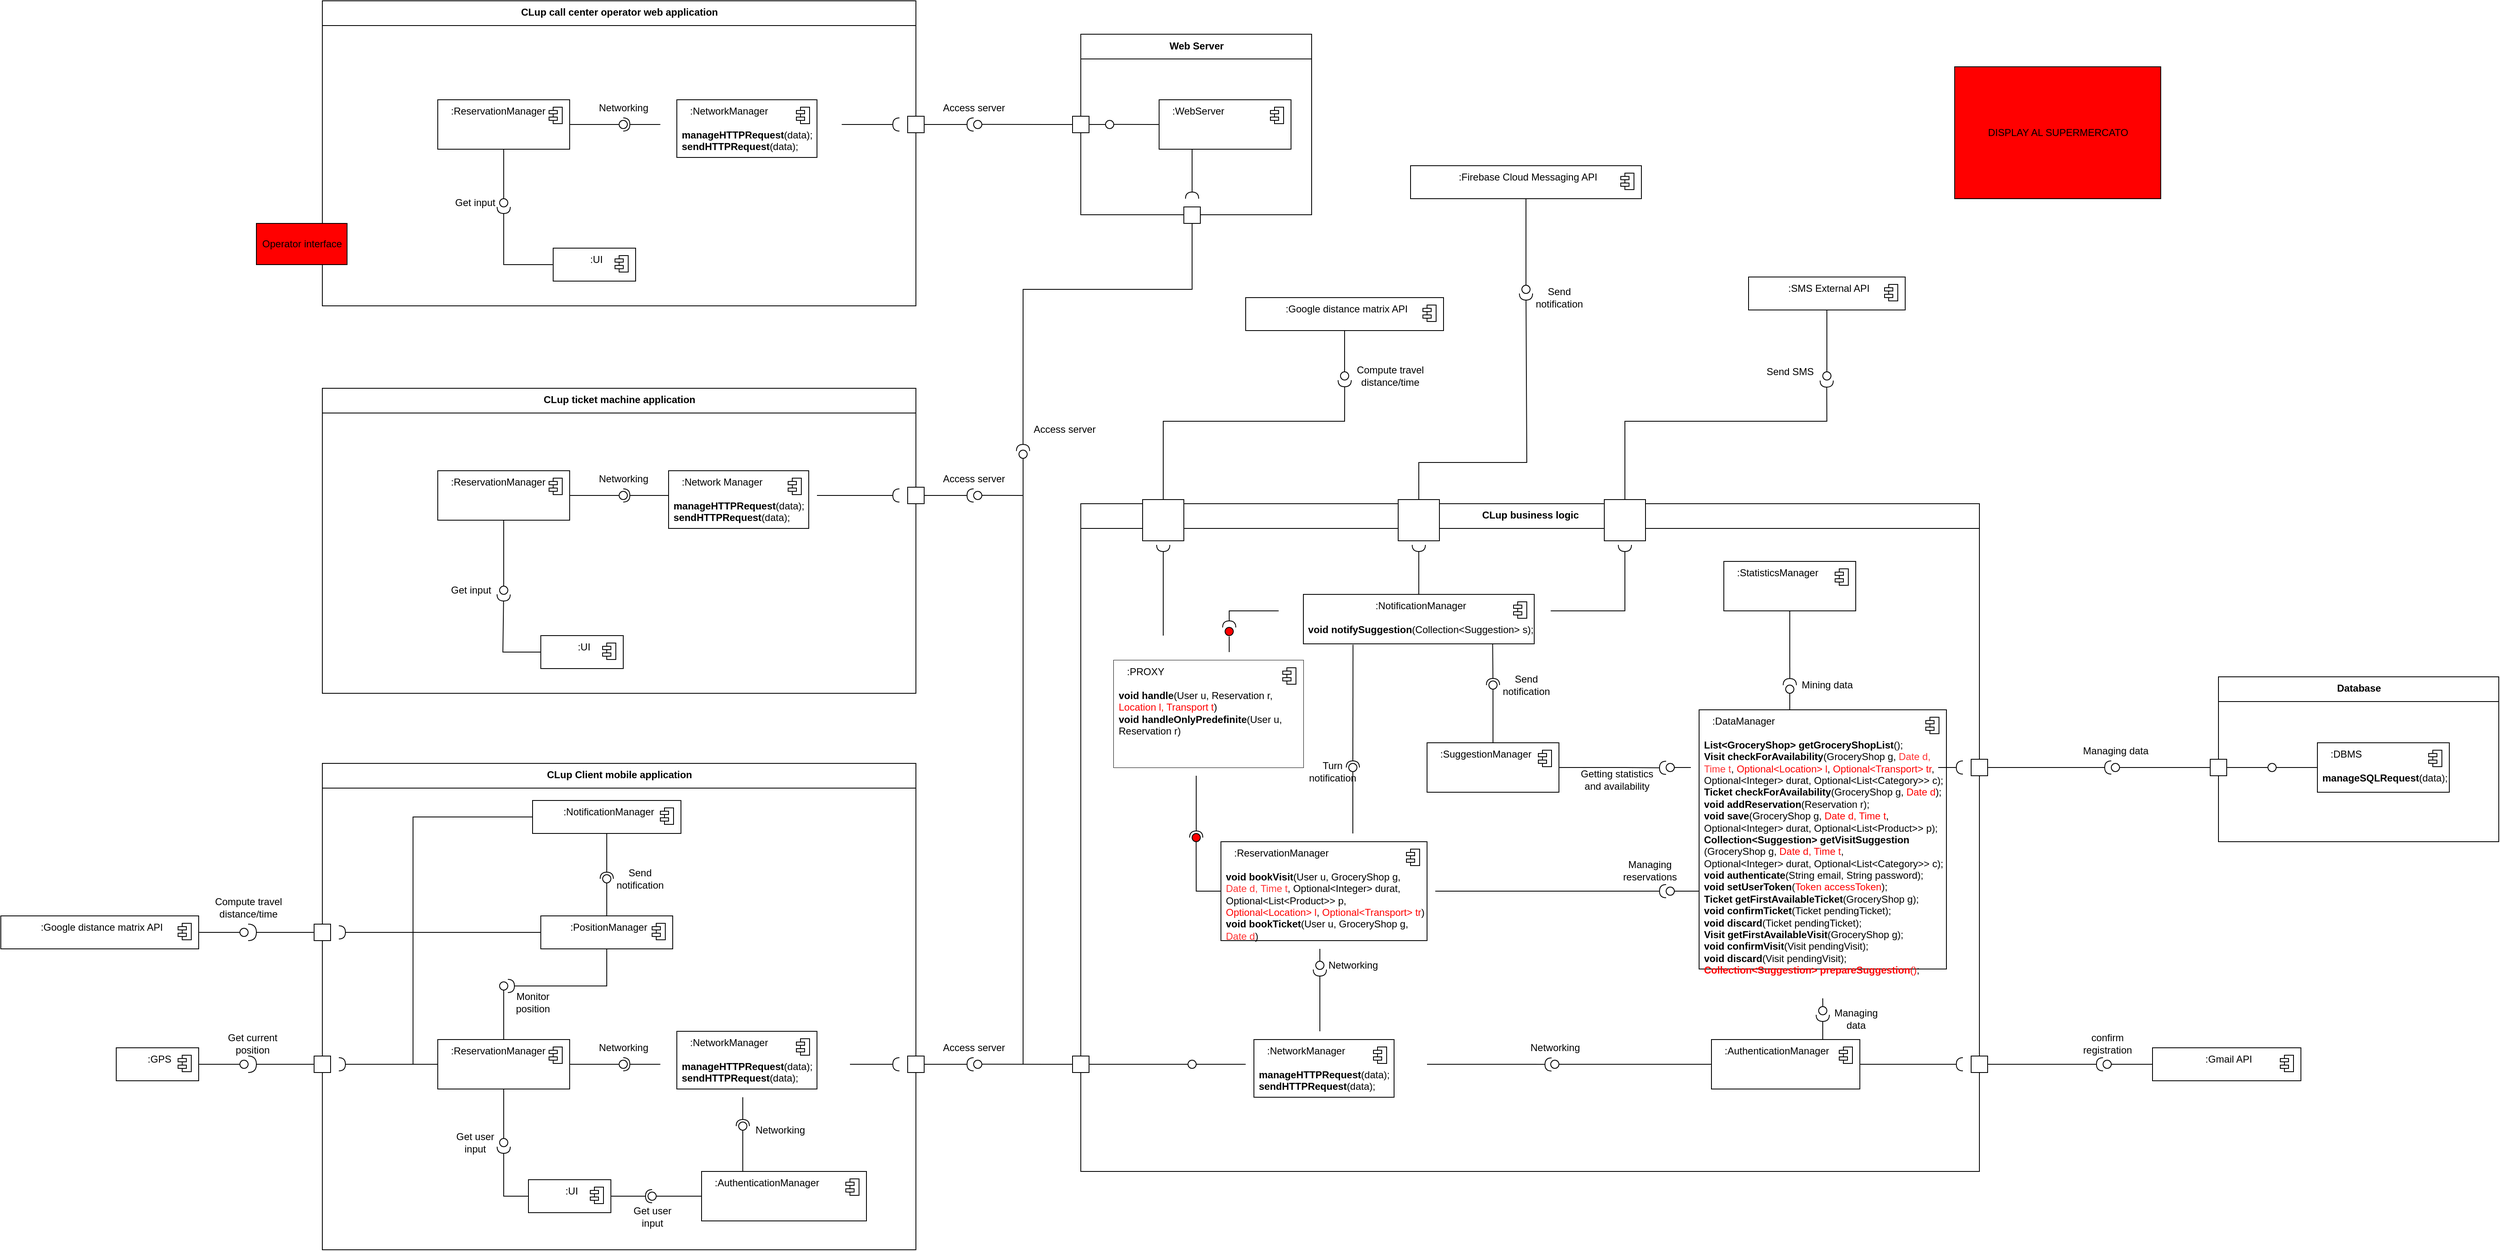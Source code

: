 <mxfile version="14.1.2" type="device"><diagram name="Page-1" id="b5b7bab2-c9e2-2cf4-8b2a-24fd1a2a6d21"><mxGraphModel dx="2522" dy="2835" grid="1" gridSize="10" guides="1" tooltips="1" connect="1" arrows="1" fold="1" page="1" pageScale="1" pageWidth="827" pageHeight="1169" background="#ffffff" math="0" shadow="0"><root><mxCell id="0"/><mxCell id="1" parent="0"/><mxCell id="LKI7J7PmhBCy7EkxlGjr-43" value="CLup call center operator web application" style="swimlane;fontStyle=1;align=center;verticalAlign=top;childLayout=stackLayout;horizontal=1;startSize=30;horizontalStack=0;resizeParent=1;resizeParentMax=0;resizeLast=0;collapsible=0;marginBottom=0;html=1;" parent="1" vertex="1"><mxGeometry x="-500" y="-1590" width="720" height="370" as="geometry"/></mxCell><mxCell id="XiIqTSchQPBwtgei0mHx-29" value="Database" style="swimlane;fontStyle=1;align=center;verticalAlign=top;childLayout=stackLayout;horizontal=1;startSize=30;horizontalStack=0;resizeParent=1;resizeParentMax=0;resizeLast=0;collapsible=0;marginBottom=0;html=1;" parent="1" vertex="1"><mxGeometry x="1800" y="-770" width="340" height="200" as="geometry"/></mxCell><mxCell id="XiIqTSchQPBwtgei0mHx-6" value="Web Server" style="swimlane;fontStyle=1;align=center;verticalAlign=top;childLayout=stackLayout;horizontal=1;startSize=30;horizontalStack=0;resizeParent=1;resizeParentMax=0;resizeLast=0;collapsible=0;marginBottom=0;html=1;" parent="1" vertex="1"><mxGeometry x="420" y="-1549.5" width="280" height="219" as="geometry"/></mxCell><mxCell id="LKI7J7PmhBCy7EkxlGjr-164" value="CLup business logic" style="swimlane;fontStyle=1;align=center;verticalAlign=top;childLayout=stackLayout;horizontal=1;startSize=30;horizontalStack=0;resizeParent=1;resizeParentMax=0;resizeLast=0;collapsible=0;marginBottom=0;html=1;" parent="1" vertex="1"><mxGeometry x="420" y="-980" width="1090" height="810" as="geometry"/></mxCell><mxCell id="ccNosKSUpTofuN7Gq0Dd-1" value="CLup Client mobile application" style="swimlane;fontStyle=1;align=center;verticalAlign=top;childLayout=stackLayout;horizontal=1;startSize=30;horizontalStack=0;resizeParent=1;resizeParentMax=0;resizeLast=0;collapsible=0;marginBottom=0;html=1;" parent="1" vertex="1"><mxGeometry x="-500" y="-665" width="720" height="590" as="geometry"/></mxCell><mxCell id="ccNosKSUpTofuN7Gq0Dd-31" value="" style="rounded=0;orthogonalLoop=1;jettySize=auto;html=1;endArrow=halfCircle;endFill=0;endSize=6;strokeWidth=1;exitX=0;exitY=0.5;exitDx=0;exitDy=0;" parent="1" source="ccNosKSUpTofuN7Gq0Dd-69" edge="1"><mxGeometry relative="1" as="geometry"><mxPoint x="-360" y="-295" as="sourcePoint"/><mxPoint x="-480" y="-300" as="targetPoint"/><Array as="points"/></mxGeometry></mxCell><mxCell id="ccNosKSUpTofuN7Gq0Dd-33" value="" style="group" parent="1" vertex="1" connectable="0"><mxGeometry x="-600" y="-305" width="10" height="10" as="geometry"/></mxCell><mxCell id="ccNosKSUpTofuN7Gq0Dd-30" value="" style="rounded=0;orthogonalLoop=1;jettySize=auto;html=1;endArrow=none;endFill=0;exitX=1;exitY=0.5;exitDx=0;exitDy=0;" parent="ccNosKSUpTofuN7Gq0Dd-33" source="ccNosKSUpTofuN7Gq0Dd-28" edge="1"><mxGeometry relative="1" as="geometry"><mxPoint x="60" y="35" as="sourcePoint"/><mxPoint y="5" as="targetPoint"/></mxGeometry></mxCell><mxCell id="ccNosKSUpTofuN7Gq0Dd-32" value="" style="ellipse;whiteSpace=wrap;html=1;fontFamily=Helvetica;fontSize=12;fontColor=#000000;align=center;strokeColor=#000000;fillColor=#ffffff;points=[];aspect=fixed;resizable=0;" parent="ccNosKSUpTofuN7Gq0Dd-33" vertex="1"><mxGeometry width="10" height="10" as="geometry"/></mxCell><mxCell id="ccNosKSUpTofuN7Gq0Dd-49" value="" style="rounded=0;whiteSpace=wrap;html=1;" parent="1" vertex="1"><mxGeometry x="210" y="-1450" width="20" height="20" as="geometry"/></mxCell><mxCell id="ccNosKSUpTofuN7Gq0Dd-53" value="" style="shape=requiredInterface;html=1;verticalLabelPosition=bottom;" parent="1" vertex="1"><mxGeometry x="-590" y="-310" width="10" height="20" as="geometry"/></mxCell><mxCell id="ccNosKSUpTofuN7Gq0Dd-55" value="" style="endArrow=none;html=1;exitX=1;exitY=0.5;exitDx=0;exitDy=0;exitPerimeter=0;" parent="1" source="ccNosKSUpTofuN7Gq0Dd-53" edge="1"><mxGeometry width="50" height="50" relative="1" as="geometry"><mxPoint x="-90" y="-255" as="sourcePoint"/><mxPoint x="-510" y="-300" as="targetPoint"/></mxGeometry></mxCell><mxCell id="ccNosKSUpTofuN7Gq0Dd-80" value="" style="group" parent="1" vertex="1" connectable="0"><mxGeometry x="-70" y="-1470" width="170" height="70" as="geometry"/></mxCell><mxCell id="ccNosKSUpTofuN7Gq0Dd-74" value="" style="fontStyle=1;align=center;verticalAlign=top;childLayout=stackLayout;horizontal=1;horizontalStack=0;resizeParent=1;resizeParentMax=0;resizeLast=0;marginBottom=0;" parent="ccNosKSUpTofuN7Gq0Dd-80" vertex="1"><mxGeometry width="170" height="70" as="geometry"/></mxCell><mxCell id="ccNosKSUpTofuN7Gq0Dd-75" value="&amp;nbsp; &amp;nbsp;:NetworkManager&lt;br&gt;&lt;br&gt;&lt;b&gt;manageHTTPRequest&lt;/b&gt;(data);&lt;br&gt;&lt;b&gt;sendHTTPRequest&lt;/b&gt;(data);" style="html=1;align=left;spacingLeft=4;verticalAlign=top;strokeColor=none;fillColor=none;" parent="ccNosKSUpTofuN7Gq0Dd-80" vertex="1"><mxGeometry width="170" height="70" as="geometry"/></mxCell><mxCell id="ccNosKSUpTofuN7Gq0Dd-76" value="" style="shape=module;jettyWidth=10;jettyHeight=4;" parent="ccNosKSUpTofuN7Gq0Dd-75" vertex="1"><mxGeometry x="1" width="16" height="20" relative="1" as="geometry"><mxPoint x="-25" y="9" as="offset"/></mxGeometry></mxCell><mxCell id="ccNosKSUpTofuN7Gq0Dd-68" value="" style="fontStyle=1;align=center;verticalAlign=top;childLayout=stackLayout;horizontal=1;horizontalStack=0;resizeParent=1;resizeParentMax=0;resizeLast=0;marginBottom=0;" parent="1" vertex="1"><mxGeometry x="-360" y="-330" width="160" height="60" as="geometry"/></mxCell><mxCell id="ccNosKSUpTofuN7Gq0Dd-69" value="&amp;nbsp; &amp;nbsp;:ReservationManager" style="html=1;align=left;spacingLeft=4;verticalAlign=top;strokeColor=none;fillColor=none;" parent="1" vertex="1"><mxGeometry x="-360" y="-330" width="160" height="60" as="geometry"/></mxCell><mxCell id="ccNosKSUpTofuN7Gq0Dd-70" value="" style="shape=module;jettyWidth=10;jettyHeight=4;" parent="ccNosKSUpTofuN7Gq0Dd-69" vertex="1"><mxGeometry x="1" width="16" height="20" relative="1" as="geometry"><mxPoint x="-25" y="9" as="offset"/></mxGeometry></mxCell><mxCell id="ccNosKSUpTofuN7Gq0Dd-82" value="" style="group" parent="1" vertex="1" connectable="0"><mxGeometry x="-235" y="-480" width="160" height="40" as="geometry"/></mxCell><mxCell id="ccNosKSUpTofuN7Gq0Dd-35" value="" style="fontStyle=1;align=center;verticalAlign=top;childLayout=stackLayout;horizontal=1;horizontalStack=0;resizeParent=1;resizeParentMax=0;resizeLast=0;marginBottom=0;" parent="ccNosKSUpTofuN7Gq0Dd-82" vertex="1"><mxGeometry width="160" height="40" as="geometry"/></mxCell><mxCell id="ccNosKSUpTofuN7Gq0Dd-36" value=":PositionManager" style="html=1;align=center;spacingLeft=4;verticalAlign=top;strokeColor=none;fillColor=none;" parent="ccNosKSUpTofuN7Gq0Dd-82" vertex="1"><mxGeometry width="160" height="40" as="geometry"/></mxCell><mxCell id="ccNosKSUpTofuN7Gq0Dd-37" value="" style="shape=module;jettyWidth=10;jettyHeight=4;" parent="ccNosKSUpTofuN7Gq0Dd-36" vertex="1"><mxGeometry x="1" width="16" height="20" relative="1" as="geometry"><mxPoint x="-25" y="9" as="offset"/></mxGeometry></mxCell><mxCell id="ccNosKSUpTofuN7Gq0Dd-85" value="" style="group" parent="1" vertex="1" connectable="0"><mxGeometry x="-750" y="-320" width="100" height="40" as="geometry"/></mxCell><mxCell id="ccNosKSUpTofuN7Gq0Dd-27" value="" style="fontStyle=1;align=center;verticalAlign=top;childLayout=stackLayout;horizontal=1;horizontalStack=0;resizeParent=1;resizeParentMax=0;resizeLast=0;marginBottom=0;" parent="ccNosKSUpTofuN7Gq0Dd-85" vertex="1"><mxGeometry width="100" height="40" as="geometry"/></mxCell><mxCell id="ccNosKSUpTofuN7Gq0Dd-28" value=":GPS" style="html=1;align=center;spacingLeft=4;verticalAlign=top;strokeColor=none;fillColor=none;" parent="ccNosKSUpTofuN7Gq0Dd-85" vertex="1"><mxGeometry width="100" height="40" as="geometry"/></mxCell><mxCell id="ccNosKSUpTofuN7Gq0Dd-29" value="" style="shape=module;jettyWidth=10;jettyHeight=4;" parent="ccNosKSUpTofuN7Gq0Dd-28" vertex="1"><mxGeometry x="1" width="16" height="20" relative="1" as="geometry"><mxPoint x="-25" y="9" as="offset"/></mxGeometry></mxCell><mxCell id="ccNosKSUpTofuN7Gq0Dd-86" value="" style="group" parent="1" vertex="1" connectable="0"><mxGeometry x="-250" y="-160" width="100" height="40" as="geometry"/></mxCell><mxCell id="ccNosKSUpTofuN7Gq0Dd-87" value="" style="fontStyle=1;align=center;verticalAlign=top;childLayout=stackLayout;horizontal=1;horizontalStack=0;resizeParent=1;resizeParentMax=0;resizeLast=0;marginBottom=0;" parent="ccNosKSUpTofuN7Gq0Dd-86" vertex="1"><mxGeometry width="100" height="40" as="geometry"/></mxCell><mxCell id="ccNosKSUpTofuN7Gq0Dd-88" value=":UI" style="html=1;align=center;spacingLeft=4;verticalAlign=top;strokeColor=none;fillColor=none;" parent="ccNosKSUpTofuN7Gq0Dd-86" vertex="1"><mxGeometry width="100" height="40" as="geometry"/></mxCell><mxCell id="ccNosKSUpTofuN7Gq0Dd-89" value="" style="shape=module;jettyWidth=10;jettyHeight=4;" parent="ccNosKSUpTofuN7Gq0Dd-88" vertex="1"><mxGeometry x="1" width="16" height="20" relative="1" as="geometry"><mxPoint x="-25" y="9" as="offset"/></mxGeometry></mxCell><mxCell id="ccNosKSUpTofuN7Gq0Dd-90" value="" style="rounded=0;orthogonalLoop=1;jettySize=auto;html=1;endArrow=none;endFill=0;entryX=0;entryY=0.5;entryDx=0;entryDy=0;" parent="1" target="ccNosKSUpTofuN7Gq0Dd-127" edge="1"><mxGeometry relative="1" as="geometry"><mxPoint x="-390" y="-300" as="sourcePoint"/><mxPoint x="-245" y="-565" as="targetPoint"/><Array as="points"><mxPoint x="-390" y="-600"/></Array></mxGeometry></mxCell><mxCell id="ccNosKSUpTofuN7Gq0Dd-99" value="" style="rounded=0;orthogonalLoop=1;jettySize=auto;html=1;endArrow=none;endFill=0;exitX=1;exitY=0.5;exitDx=0;exitDy=0;" parent="1" target="ccNosKSUpTofuN7Gq0Dd-101" edge="1"><mxGeometry relative="1" as="geometry"><mxPoint x="-200" y="-1440" as="sourcePoint"/></mxGeometry></mxCell><mxCell id="ccNosKSUpTofuN7Gq0Dd-100" value="" style="rounded=0;orthogonalLoop=1;jettySize=auto;html=1;endArrow=halfCircle;endFill=0;entryX=0.5;entryY=0.5;entryDx=0;entryDy=0;endSize=6;strokeWidth=1;" parent="1" target="ccNosKSUpTofuN7Gq0Dd-101" edge="1"><mxGeometry relative="1" as="geometry"><mxPoint x="-90" y="-1440" as="sourcePoint"/></mxGeometry></mxCell><mxCell id="ccNosKSUpTofuN7Gq0Dd-101" value="" style="ellipse;whiteSpace=wrap;html=1;fontFamily=Helvetica;fontSize=12;fontColor=#000000;align=center;strokeColor=#000000;fillColor=#ffffff;points=[];aspect=fixed;resizable=0;" parent="1" vertex="1"><mxGeometry x="-140" y="-1445" width="10" height="10" as="geometry"/></mxCell><mxCell id="ccNosKSUpTofuN7Gq0Dd-102" value="" style="rounded=0;orthogonalLoop=1;jettySize=auto;html=1;endArrow=none;endFill=0;exitX=0.5;exitY=0;exitDx=0;exitDy=0;" parent="1" source="ccNosKSUpTofuN7Gq0Dd-69" edge="1"><mxGeometry relative="1" as="geometry"><mxPoint x="-380" y="-385" as="sourcePoint"/><mxPoint x="-280" y="-390" as="targetPoint"/></mxGeometry></mxCell><mxCell id="ccNosKSUpTofuN7Gq0Dd-103" value="" style="rounded=0;orthogonalLoop=1;jettySize=auto;html=1;endArrow=halfCircle;endFill=0;endSize=6;strokeWidth=1;exitX=0.5;exitY=1;exitDx=0;exitDy=0;" parent="1" source="ccNosKSUpTofuN7Gq0Dd-36" target="ccNosKSUpTofuN7Gq0Dd-104" edge="1"><mxGeometry relative="1" as="geometry"><mxPoint x="-340" y="-385" as="sourcePoint"/><mxPoint x="-280" y="-400" as="targetPoint"/><Array as="points"><mxPoint x="-155" y="-395"/></Array></mxGeometry></mxCell><mxCell id="ccNosKSUpTofuN7Gq0Dd-104" value="" style="ellipse;whiteSpace=wrap;html=1;fontFamily=Helvetica;fontSize=12;fontColor=#000000;align=center;strokeColor=#000000;fillColor=#ffffff;points=[];aspect=fixed;resizable=0;" parent="1" vertex="1"><mxGeometry x="-285" y="-400" width="10" height="10" as="geometry"/></mxCell><mxCell id="ccNosKSUpTofuN7Gq0Dd-105" value="" style="rounded=0;orthogonalLoop=1;jettySize=auto;html=1;endArrow=none;endFill=0;exitX=0.5;exitY=1;exitDx=0;exitDy=0;entryX=0.5;entryY=1;entryDx=0;entryDy=0;" parent="1" source="ccNosKSUpTofuN7Gq0Dd-107" target="ccNosKSUpTofuN7Gq0Dd-69" edge="1"><mxGeometry relative="1" as="geometry"><mxPoint x="-275" y="-270" as="sourcePoint"/><mxPoint x="-275" y="-170" as="targetPoint"/></mxGeometry></mxCell><mxCell id="ccNosKSUpTofuN7Gq0Dd-106" value="" style="rounded=0;orthogonalLoop=1;jettySize=auto;html=1;endArrow=halfCircle;endFill=0;endSize=6;strokeWidth=1;exitX=0;exitY=0.5;exitDx=0;exitDy=0;" parent="1" source="ccNosKSUpTofuN7Gq0Dd-88" target="ccNosKSUpTofuN7Gq0Dd-107" edge="1"><mxGeometry relative="1" as="geometry"><mxPoint x="-305" y="-155" as="sourcePoint"/><mxPoint x="-315" y="-110" as="targetPoint"/><Array as="points"><mxPoint x="-280" y="-140"/></Array></mxGeometry></mxCell><mxCell id="ccNosKSUpTofuN7Gq0Dd-107" value="" style="ellipse;whiteSpace=wrap;html=1;fontFamily=Helvetica;fontSize=12;fontColor=#000000;align=center;strokeColor=#000000;fillColor=#ffffff;points=[];aspect=fixed;resizable=0;" parent="1" vertex="1"><mxGeometry x="-285" y="-210" width="10" height="10" as="geometry"/></mxCell><mxCell id="ccNosKSUpTofuN7Gq0Dd-109" value="" style="rounded=0;orthogonalLoop=1;jettySize=auto;html=1;endArrow=none;endFill=0;exitX=0.5;exitY=0;exitDx=0;exitDy=0;" parent="1" edge="1"><mxGeometry relative="1" as="geometry"><mxPoint x="-155" y="-480" as="sourcePoint"/><mxPoint x="-155" y="-520" as="targetPoint"/></mxGeometry></mxCell><mxCell id="ccNosKSUpTofuN7Gq0Dd-110" value="" style="rounded=0;orthogonalLoop=1;jettySize=auto;html=1;endArrow=halfCircle;endFill=0;endSize=6;strokeWidth=1;exitX=0.5;exitY=1;exitDx=0;exitDy=0;" parent="1" edge="1"><mxGeometry relative="1" as="geometry"><mxPoint x="-155" y="-580" as="sourcePoint"/><mxPoint x="-155" y="-525" as="targetPoint"/></mxGeometry></mxCell><mxCell id="ccNosKSUpTofuN7Gq0Dd-111" value="" style="ellipse;whiteSpace=wrap;html=1;fontFamily=Helvetica;fontSize=12;fontColor=#000000;align=center;strokeColor=#000000;fillColor=#ffffff;points=[];aspect=fixed;resizable=0;" parent="1" vertex="1"><mxGeometry x="-160" y="-530" width="10" height="10" as="geometry"/></mxCell><mxCell id="ccNosKSUpTofuN7Gq0Dd-112" value="" style="rounded=0;orthogonalLoop=1;jettySize=auto;html=1;endArrow=none;endFill=0;exitX=1;exitY=0.5;exitDx=0;exitDy=0;" parent="1" source="ccNosKSUpTofuN7Gq0Dd-120" target="ccNosKSUpTofuN7Gq0Dd-114" edge="1"><mxGeometry relative="1" as="geometry"><mxPoint x="380" y="-1380" as="sourcePoint"/></mxGeometry></mxCell><mxCell id="ccNosKSUpTofuN7Gq0Dd-113" value="" style="rounded=0;orthogonalLoop=1;jettySize=auto;html=1;endArrow=halfCircle;endFill=0;endSize=6;strokeWidth=1;" parent="1" edge="1"><mxGeometry relative="1" as="geometry"><mxPoint x="130" y="-1440" as="sourcePoint"/><mxPoint x="200" y="-1440" as="targetPoint"/></mxGeometry></mxCell><mxCell id="ccNosKSUpTofuN7Gq0Dd-114" value="" style="ellipse;whiteSpace=wrap;html=1;fontFamily=Helvetica;fontSize=12;fontColor=#000000;align=center;strokeColor=#000000;fillColor=#ffffff;points=[];aspect=fixed;resizable=0;" parent="1" vertex="1"><mxGeometry x="450" y="-1445" width="10" height="10" as="geometry"/></mxCell><mxCell id="ccNosKSUpTofuN7Gq0Dd-117" value="" style="rounded=0;orthogonalLoop=1;jettySize=auto;html=1;endArrow=none;endFill=0;exitX=0;exitY=0.5;exitDx=0;exitDy=0;" parent="1" source="ccNosKSUpTofuN7Gq0Dd-120" edge="1"><mxGeometry relative="1" as="geometry"><mxPoint x="360" y="-1440" as="sourcePoint"/><mxPoint x="300" y="-1440.12" as="targetPoint"/></mxGeometry></mxCell><mxCell id="ccNosKSUpTofuN7Gq0Dd-118" value="" style="rounded=0;orthogonalLoop=1;jettySize=auto;html=1;endArrow=halfCircle;endFill=0;endSize=6;strokeWidth=1;exitX=1;exitY=0.5;exitDx=0;exitDy=0;" parent="1" source="ccNosKSUpTofuN7Gq0Dd-49" edge="1"><mxGeometry relative="1" as="geometry"><mxPoint x="270" y="-1360" as="sourcePoint"/><mxPoint x="290" y="-1440" as="targetPoint"/></mxGeometry></mxCell><mxCell id="ccNosKSUpTofuN7Gq0Dd-119" value="" style="ellipse;whiteSpace=wrap;html=1;fontFamily=Helvetica;fontSize=12;fontColor=#000000;align=center;strokeColor=#000000;fillColor=#ffffff;points=[];aspect=fixed;resizable=0;" parent="1" vertex="1"><mxGeometry x="290" y="-1445" width="10" height="10" as="geometry"/></mxCell><mxCell id="ccNosKSUpTofuN7Gq0Dd-120" value="" style="rounded=0;whiteSpace=wrap;html=1;" parent="1" vertex="1"><mxGeometry x="410" y="-1450" width="20" height="20" as="geometry"/></mxCell><mxCell id="ccNosKSUpTofuN7Gq0Dd-121" value="" style="rounded=0;whiteSpace=wrap;html=1;" parent="1" vertex="1"><mxGeometry x="-510" y="-310" width="20" height="20" as="geometry"/></mxCell><mxCell id="ccNosKSUpTofuN7Gq0Dd-122" value="Get current&lt;br&gt;position" style="text;html=1;align=center;verticalAlign=middle;resizable=0;points=[];autosize=1;" parent="1" vertex="1"><mxGeometry x="-625" y="-340" width="80" height="30" as="geometry"/></mxCell><mxCell id="ccNosKSUpTofuN7Gq0Dd-123" value="Networking" style="text;html=1;align=center;verticalAlign=middle;resizable=0;points=[];autosize=1;" parent="1" vertex="1"><mxGeometry x="-175" y="-1470" width="80" height="20" as="geometry"/></mxCell><mxCell id="ccNosKSUpTofuN7Gq0Dd-124" value="Monitor&lt;br&gt;position" style="text;html=1;align=center;verticalAlign=middle;resizable=0;points=[];autosize=1;" parent="1" vertex="1"><mxGeometry x="-275" y="-390" width="60" height="30" as="geometry"/></mxCell><mxCell id="ccNosKSUpTofuN7Gq0Dd-125" value="" style="group" parent="1" vertex="1" connectable="0"><mxGeometry x="-245" y="-620" width="180" height="40" as="geometry"/></mxCell><mxCell id="ccNosKSUpTofuN7Gq0Dd-126" value="" style="fontStyle=1;align=center;verticalAlign=top;childLayout=stackLayout;horizontal=1;horizontalStack=0;resizeParent=1;resizeParentMax=0;resizeLast=0;marginBottom=0;" parent="ccNosKSUpTofuN7Gq0Dd-125" vertex="1"><mxGeometry width="180" height="40" as="geometry"/></mxCell><mxCell id="ccNosKSUpTofuN7Gq0Dd-127" value=":NotificationManager" style="html=1;align=center;spacingLeft=4;verticalAlign=top;strokeColor=none;fillColor=none;" parent="ccNosKSUpTofuN7Gq0Dd-125" vertex="1"><mxGeometry width="180" height="40" as="geometry"/></mxCell><mxCell id="ccNosKSUpTofuN7Gq0Dd-128" value="" style="shape=module;jettyWidth=10;jettyHeight=4;" parent="ccNosKSUpTofuN7Gq0Dd-127" vertex="1"><mxGeometry x="1" width="16" height="20" relative="1" as="geometry"><mxPoint x="-25" y="9" as="offset"/></mxGeometry></mxCell><mxCell id="ccNosKSUpTofuN7Gq0Dd-129" value="Send&lt;br&gt;notification" style="text;html=1;align=center;verticalAlign=middle;resizable=0;points=[];autosize=1;" parent="1" vertex="1"><mxGeometry x="-150" y="-540" width="70" height="30" as="geometry"/></mxCell><mxCell id="ccNosKSUpTofuN7Gq0Dd-130" value="Get user&lt;br&gt;input" style="text;html=1;align=center;verticalAlign=middle;resizable=0;points=[];autosize=1;" parent="1" vertex="1"><mxGeometry x="-345" y="-220" width="60" height="30" as="geometry"/></mxCell><mxCell id="ccNosKSUpTofuN7Gq0Dd-131" value="Access server" style="text;html=1;align=center;verticalAlign=middle;resizable=0;points=[];autosize=1;" parent="1" vertex="1"><mxGeometry x="245" y="-1470" width="90" height="20" as="geometry"/></mxCell><mxCell id="LKI7J7PmhBCy7EkxlGjr-17" value="" style="group" parent="1" vertex="1" connectable="0"><mxGeometry x="690" y="-870" width="280" height="60" as="geometry"/></mxCell><mxCell id="LKI7J7PmhBCy7EkxlGjr-18" value="" style="fontStyle=1;align=center;verticalAlign=top;childLayout=stackLayout;horizontal=1;horizontalStack=0;resizeParent=1;resizeParentMax=0;resizeLast=0;marginBottom=0;" parent="LKI7J7PmhBCy7EkxlGjr-17" vertex="1"><mxGeometry width="280" height="60" as="geometry"/></mxCell><mxCell id="LKI7J7PmhBCy7EkxlGjr-19" value=":NotificationManager&lt;br&gt;&lt;br&gt;&lt;div style=&quot;text-align: left&quot;&gt;&lt;b&gt;void notifySuggestion&lt;/b&gt;(Collection&amp;lt;Suggestion&amp;gt; s);&lt;/div&gt;" style="html=1;align=center;spacingLeft=4;verticalAlign=top;strokeColor=none;fillColor=none;" parent="LKI7J7PmhBCy7EkxlGjr-17" vertex="1"><mxGeometry width="280" height="60" as="geometry"/></mxCell><mxCell id="LKI7J7PmhBCy7EkxlGjr-20" value="" style="shape=module;jettyWidth=10;jettyHeight=4;" parent="LKI7J7PmhBCy7EkxlGjr-19" vertex="1"><mxGeometry x="1" width="16" height="20" relative="1" as="geometry"><mxPoint x="-25" y="9" as="offset"/></mxGeometry></mxCell><mxCell id="LKI7J7PmhBCy7EkxlGjr-44" value="" style="rounded=0;whiteSpace=wrap;html=1;" parent="1" vertex="1"><mxGeometry x="210" y="-310" width="20" height="20" as="geometry"/></mxCell><mxCell id="LKI7J7PmhBCy7EkxlGjr-45" value="" style="group" parent="1" vertex="1" connectable="0"><mxGeometry x="-70" y="-340" width="170" height="70" as="geometry"/></mxCell><mxCell id="LKI7J7PmhBCy7EkxlGjr-46" value="" style="fontStyle=1;align=center;verticalAlign=top;childLayout=stackLayout;horizontal=1;horizontalStack=0;resizeParent=1;resizeParentMax=0;resizeLast=0;marginBottom=0;" parent="LKI7J7PmhBCy7EkxlGjr-45" vertex="1"><mxGeometry width="170" height="70" as="geometry"/></mxCell><mxCell id="LKI7J7PmhBCy7EkxlGjr-47" value="&amp;nbsp; &amp;nbsp;:NetworkManager&lt;br&gt;&lt;br&gt;&lt;b&gt;manageHTTPRequest&lt;/b&gt;(data);&lt;br&gt;&lt;b&gt;sendHTTPRequest&lt;/b&gt;(data);" style="html=1;align=left;spacingLeft=4;verticalAlign=top;strokeColor=none;fillColor=none;" parent="LKI7J7PmhBCy7EkxlGjr-45" vertex="1"><mxGeometry width="170" height="70" as="geometry"/></mxCell><mxCell id="LKI7J7PmhBCy7EkxlGjr-48" value="" style="shape=module;jettyWidth=10;jettyHeight=4;" parent="LKI7J7PmhBCy7EkxlGjr-47" vertex="1"><mxGeometry x="1" width="16" height="20" relative="1" as="geometry"><mxPoint x="-25" y="9" as="offset"/></mxGeometry></mxCell><mxCell id="LKI7J7PmhBCy7EkxlGjr-49" value="" style="rounded=0;orthogonalLoop=1;jettySize=auto;html=1;endArrow=none;endFill=0;exitX=1;exitY=0.5;exitDx=0;exitDy=0;" parent="1" target="LKI7J7PmhBCy7EkxlGjr-51" edge="1"><mxGeometry relative="1" as="geometry"><mxPoint x="-200" y="-300" as="sourcePoint"/></mxGeometry></mxCell><mxCell id="LKI7J7PmhBCy7EkxlGjr-50" value="" style="rounded=0;orthogonalLoop=1;jettySize=auto;html=1;endArrow=halfCircle;endFill=0;entryX=0.5;entryY=0.5;entryDx=0;entryDy=0;endSize=6;strokeWidth=1;" parent="1" target="LKI7J7PmhBCy7EkxlGjr-51" edge="1"><mxGeometry relative="1" as="geometry"><mxPoint x="-90" y="-300" as="sourcePoint"/></mxGeometry></mxCell><mxCell id="LKI7J7PmhBCy7EkxlGjr-51" value="" style="ellipse;whiteSpace=wrap;html=1;fontFamily=Helvetica;fontSize=12;fontColor=#000000;align=center;strokeColor=#000000;fillColor=#ffffff;points=[];aspect=fixed;resizable=0;" parent="1" vertex="1"><mxGeometry x="-140" y="-305" width="10" height="10" as="geometry"/></mxCell><mxCell id="LKI7J7PmhBCy7EkxlGjr-52" value="" style="rounded=0;orthogonalLoop=1;jettySize=auto;html=1;endArrow=none;endFill=0;exitX=1;exitY=0.5;exitDx=0;exitDy=0;" parent="1" source="LKI7J7PmhBCy7EkxlGjr-58" target="LKI7J7PmhBCy7EkxlGjr-54" edge="1"><mxGeometry relative="1" as="geometry"><mxPoint x="430" y="-240" as="sourcePoint"/></mxGeometry></mxCell><mxCell id="LKI7J7PmhBCy7EkxlGjr-53" value="" style="rounded=0;orthogonalLoop=1;jettySize=auto;html=1;endArrow=halfCircle;endFill=0;endSize=6;strokeWidth=1;" parent="1" edge="1"><mxGeometry relative="1" as="geometry"><mxPoint x="140" y="-300" as="sourcePoint"/><mxPoint x="200" y="-300" as="targetPoint"/></mxGeometry></mxCell><mxCell id="LKI7J7PmhBCy7EkxlGjr-54" value="" style="ellipse;whiteSpace=wrap;html=1;fontFamily=Helvetica;fontSize=12;fontColor=#000000;align=center;strokeColor=#000000;fillColor=#ffffff;points=[];aspect=fixed;resizable=0;" parent="1" vertex="1"><mxGeometry x="550" y="-305" width="10" height="10" as="geometry"/></mxCell><mxCell id="LKI7J7PmhBCy7EkxlGjr-55" value="" style="rounded=0;orthogonalLoop=1;jettySize=auto;html=1;endArrow=none;endFill=0;exitX=0;exitY=0.5;exitDx=0;exitDy=0;" parent="1" source="LKI7J7PmhBCy7EkxlGjr-58" edge="1"><mxGeometry relative="1" as="geometry"><mxPoint x="360" y="-300" as="sourcePoint"/><mxPoint x="300" y="-300.12" as="targetPoint"/></mxGeometry></mxCell><mxCell id="LKI7J7PmhBCy7EkxlGjr-56" value="" style="rounded=0;orthogonalLoop=1;jettySize=auto;html=1;endArrow=halfCircle;endFill=0;endSize=6;strokeWidth=1;exitX=1;exitY=0.5;exitDx=0;exitDy=0;" parent="1" source="LKI7J7PmhBCy7EkxlGjr-44" edge="1"><mxGeometry relative="1" as="geometry"><mxPoint x="270" y="-220" as="sourcePoint"/><mxPoint x="290" y="-300" as="targetPoint"/></mxGeometry></mxCell><mxCell id="LKI7J7PmhBCy7EkxlGjr-57" value="" style="ellipse;whiteSpace=wrap;html=1;fontFamily=Helvetica;fontSize=12;fontColor=#000000;align=center;strokeColor=#000000;fillColor=#ffffff;points=[];aspect=fixed;resizable=0;" parent="1" vertex="1"><mxGeometry x="290" y="-305" width="10" height="10" as="geometry"/></mxCell><mxCell id="LKI7J7PmhBCy7EkxlGjr-58" value="" style="rounded=0;whiteSpace=wrap;html=1;" parent="1" vertex="1"><mxGeometry x="410" y="-310" width="20" height="20" as="geometry"/></mxCell><mxCell id="LKI7J7PmhBCy7EkxlGjr-59" value="Networking" style="text;html=1;align=center;verticalAlign=middle;resizable=0;points=[];autosize=1;" parent="1" vertex="1"><mxGeometry x="-175" y="-330" width="80" height="20" as="geometry"/></mxCell><mxCell id="LKI7J7PmhBCy7EkxlGjr-60" value="Access server" style="text;html=1;align=center;verticalAlign=middle;resizable=0;points=[];autosize=1;" parent="1" vertex="1"><mxGeometry x="245" y="-330" width="90" height="20" as="geometry"/></mxCell><mxCell id="LKI7J7PmhBCy7EkxlGjr-62" value="" style="group" parent="1" vertex="1" connectable="0"><mxGeometry x="-220" y="-1290" width="100" height="40" as="geometry"/></mxCell><mxCell id="LKI7J7PmhBCy7EkxlGjr-63" value="" style="fontStyle=1;align=center;verticalAlign=top;childLayout=stackLayout;horizontal=1;horizontalStack=0;resizeParent=1;resizeParentMax=0;resizeLast=0;marginBottom=0;" parent="LKI7J7PmhBCy7EkxlGjr-62" vertex="1"><mxGeometry width="100" height="40" as="geometry"/></mxCell><mxCell id="LKI7J7PmhBCy7EkxlGjr-64" value=":UI" style="html=1;align=center;spacingLeft=4;verticalAlign=top;strokeColor=none;fillColor=none;" parent="LKI7J7PmhBCy7EkxlGjr-62" vertex="1"><mxGeometry width="100" height="40" as="geometry"/></mxCell><mxCell id="LKI7J7PmhBCy7EkxlGjr-65" value="" style="shape=module;jettyWidth=10;jettyHeight=4;" parent="LKI7J7PmhBCy7EkxlGjr-64" vertex="1"><mxGeometry x="1" width="16" height="20" relative="1" as="geometry"><mxPoint x="-25" y="9" as="offset"/></mxGeometry></mxCell><mxCell id="LKI7J7PmhBCy7EkxlGjr-66" value="" style="rounded=0;orthogonalLoop=1;jettySize=auto;html=1;endArrow=none;endFill=0;entryX=0.5;entryY=1;entryDx=0;entryDy=0;" parent="1" edge="1"><mxGeometry relative="1" as="geometry"><mxPoint x="-280" y="-1350" as="sourcePoint"/><mxPoint x="-280" y="-1410" as="targetPoint"/></mxGeometry></mxCell><mxCell id="LKI7J7PmhBCy7EkxlGjr-67" value="" style="rounded=0;orthogonalLoop=1;jettySize=auto;html=1;endArrow=halfCircle;endFill=0;endSize=6;strokeWidth=1;exitX=0;exitY=0.5;exitDx=0;exitDy=0;" parent="1" source="LKI7J7PmhBCy7EkxlGjr-64" target="LKI7J7PmhBCy7EkxlGjr-68" edge="1"><mxGeometry relative="1" as="geometry"><mxPoint x="-260" y="-1265" as="sourcePoint"/><mxPoint x="-270" y="-1220" as="targetPoint"/><Array as="points"><mxPoint x="-280" y="-1270"/></Array></mxGeometry></mxCell><mxCell id="LKI7J7PmhBCy7EkxlGjr-68" value="" style="ellipse;whiteSpace=wrap;html=1;fontFamily=Helvetica;fontSize=12;fontColor=#000000;align=center;strokeColor=#000000;fillColor=#ffffff;points=[];aspect=fixed;resizable=0;" parent="1" vertex="1"><mxGeometry x="-285" y="-1350" width="10" height="10" as="geometry"/></mxCell><mxCell id="LKI7J7PmhBCy7EkxlGjr-69" value="Get input" style="text;html=1;align=center;verticalAlign=middle;resizable=0;points=[];autosize=1;" parent="1" vertex="1"><mxGeometry x="-345" y="-1355" width="60" height="20" as="geometry"/></mxCell><mxCell id="LKI7J7PmhBCy7EkxlGjr-71" value="Operator interface" style="html=1;fillColor=#FF0000;strokeColor=#000000;" parent="1" vertex="1"><mxGeometry x="-580" y="-1320" width="110" height="50" as="geometry"/></mxCell><mxCell id="LKI7J7PmhBCy7EkxlGjr-72" value="CLup ticket machine application" style="swimlane;fontStyle=1;align=center;verticalAlign=top;childLayout=stackLayout;horizontal=1;startSize=30;horizontalStack=0;resizeParent=1;resizeParentMax=0;resizeLast=0;collapsible=0;marginBottom=0;html=1;" parent="1" vertex="1"><mxGeometry x="-500" y="-1120" width="720" height="370" as="geometry"/></mxCell><mxCell id="LKI7J7PmhBCy7EkxlGjr-75" value="" style="group" parent="1" vertex="1" connectable="0"><mxGeometry x="-360" y="-1020" width="160" height="60" as="geometry"/></mxCell><mxCell id="LKI7J7PmhBCy7EkxlGjr-76" value="" style="fontStyle=1;align=center;verticalAlign=top;childLayout=stackLayout;horizontal=1;horizontalStack=0;resizeParent=1;resizeParentMax=0;resizeLast=0;marginBottom=0;" parent="LKI7J7PmhBCy7EkxlGjr-75" vertex="1"><mxGeometry width="160" height="60" as="geometry"/></mxCell><mxCell id="LKI7J7PmhBCy7EkxlGjr-77" value="&amp;nbsp; &amp;nbsp;:ReservationManager" style="html=1;align=left;spacingLeft=4;verticalAlign=top;strokeColor=none;fillColor=none;" parent="LKI7J7PmhBCy7EkxlGjr-75" vertex="1"><mxGeometry width="160" height="60" as="geometry"/></mxCell><mxCell id="LKI7J7PmhBCy7EkxlGjr-78" value="" style="shape=module;jettyWidth=10;jettyHeight=4;" parent="LKI7J7PmhBCy7EkxlGjr-77" vertex="1"><mxGeometry x="1" width="16" height="20" relative="1" as="geometry"><mxPoint x="-25" y="9" as="offset"/></mxGeometry></mxCell><mxCell id="LKI7J7PmhBCy7EkxlGjr-79" value="" style="group" parent="1" vertex="1" connectable="0"><mxGeometry x="-235" y="-820" width="100" height="40" as="geometry"/></mxCell><mxCell id="LKI7J7PmhBCy7EkxlGjr-80" value="" style="fontStyle=1;align=center;verticalAlign=top;childLayout=stackLayout;horizontal=1;horizontalStack=0;resizeParent=1;resizeParentMax=0;resizeLast=0;marginBottom=0;" parent="LKI7J7PmhBCy7EkxlGjr-79" vertex="1"><mxGeometry width="100" height="40" as="geometry"/></mxCell><mxCell id="LKI7J7PmhBCy7EkxlGjr-81" value=":UI" style="html=1;align=center;spacingLeft=4;verticalAlign=top;strokeColor=none;fillColor=none;" parent="LKI7J7PmhBCy7EkxlGjr-79" vertex="1"><mxGeometry width="100" height="40" as="geometry"/></mxCell><mxCell id="LKI7J7PmhBCy7EkxlGjr-82" value="" style="shape=module;jettyWidth=10;jettyHeight=4;" parent="LKI7J7PmhBCy7EkxlGjr-81" vertex="1"><mxGeometry x="1" width="16" height="20" relative="1" as="geometry"><mxPoint x="-25" y="9" as="offset"/></mxGeometry></mxCell><mxCell id="LKI7J7PmhBCy7EkxlGjr-83" value="" style="rounded=0;orthogonalLoop=1;jettySize=auto;html=1;endArrow=none;endFill=0;entryX=0.5;entryY=1;entryDx=0;entryDy=0;" parent="1" target="LKI7J7PmhBCy7EkxlGjr-77" edge="1"><mxGeometry relative="1" as="geometry"><mxPoint x="-280" y="-880" as="sourcePoint"/><mxPoint x="-295" y="-940" as="targetPoint"/></mxGeometry></mxCell><mxCell id="LKI7J7PmhBCy7EkxlGjr-84" value="" style="rounded=0;orthogonalLoop=1;jettySize=auto;html=1;endArrow=halfCircle;endFill=0;endSize=6;strokeWidth=1;exitX=0;exitY=0.5;exitDx=0;exitDy=0;" parent="1" source="LKI7J7PmhBCy7EkxlGjr-81" target="LKI7J7PmhBCy7EkxlGjr-85" edge="1"><mxGeometry relative="1" as="geometry"><mxPoint x="-275" y="-795" as="sourcePoint"/><mxPoint x="-285" y="-750" as="targetPoint"/><Array as="points"><mxPoint x="-281" y="-800"/></Array></mxGeometry></mxCell><mxCell id="LKI7J7PmhBCy7EkxlGjr-85" value="" style="ellipse;whiteSpace=wrap;html=1;fontFamily=Helvetica;fontSize=12;fontColor=#000000;align=center;strokeColor=#000000;fillColor=#ffffff;points=[];aspect=fixed;resizable=0;" parent="1" vertex="1"><mxGeometry x="-285" y="-880" width="10" height="10" as="geometry"/></mxCell><mxCell id="LKI7J7PmhBCy7EkxlGjr-86" value="Get input" style="text;html=1;align=center;verticalAlign=middle;resizable=0;points=[];autosize=1;" parent="1" vertex="1"><mxGeometry x="-350" y="-885" width="60" height="20" as="geometry"/></mxCell><mxCell id="LKI7J7PmhBCy7EkxlGjr-87" value="" style="rounded=0;whiteSpace=wrap;html=1;" parent="1" vertex="1"><mxGeometry x="210" y="-1000" width="20" height="20" as="geometry"/></mxCell><mxCell id="LKI7J7PmhBCy7EkxlGjr-88" value="" style="group" parent="1" vertex="1" connectable="0"><mxGeometry x="-80" y="-1020" width="170" height="70" as="geometry"/></mxCell><mxCell id="LKI7J7PmhBCy7EkxlGjr-89" value="" style="fontStyle=1;align=center;verticalAlign=top;childLayout=stackLayout;horizontal=1;horizontalStack=0;resizeParent=1;resizeParentMax=0;resizeLast=0;marginBottom=0;" parent="LKI7J7PmhBCy7EkxlGjr-88" vertex="1"><mxGeometry width="170" height="70" as="geometry"/></mxCell><mxCell id="LKI7J7PmhBCy7EkxlGjr-90" value="&amp;nbsp; &amp;nbsp;:Network Manager&lt;br&gt;&lt;br&gt;&lt;b&gt;manageHTTPRequest&lt;/b&gt;(data);&lt;br&gt;&lt;b&gt;sendHTTPRequest&lt;/b&gt;(data);" style="html=1;align=left;spacingLeft=4;verticalAlign=top;strokeColor=none;fillColor=none;" parent="LKI7J7PmhBCy7EkxlGjr-88" vertex="1"><mxGeometry width="170" height="70" as="geometry"/></mxCell><mxCell id="LKI7J7PmhBCy7EkxlGjr-91" value="" style="shape=module;jettyWidth=10;jettyHeight=4;" parent="LKI7J7PmhBCy7EkxlGjr-90" vertex="1"><mxGeometry x="1" width="16" height="20" relative="1" as="geometry"><mxPoint x="-25" y="9" as="offset"/></mxGeometry></mxCell><mxCell id="LKI7J7PmhBCy7EkxlGjr-92" value="" style="rounded=0;orthogonalLoop=1;jettySize=auto;html=1;endArrow=none;endFill=0;exitX=1;exitY=0.5;exitDx=0;exitDy=0;" parent="1" target="LKI7J7PmhBCy7EkxlGjr-94" edge="1"><mxGeometry relative="1" as="geometry"><mxPoint x="-200" y="-990" as="sourcePoint"/></mxGeometry></mxCell><mxCell id="LKI7J7PmhBCy7EkxlGjr-93" value="" style="rounded=0;orthogonalLoop=1;jettySize=auto;html=1;endArrow=halfCircle;endFill=0;entryX=0.5;entryY=0.5;entryDx=0;entryDy=0;endSize=6;strokeWidth=1;" parent="1" target="LKI7J7PmhBCy7EkxlGjr-94" edge="1"><mxGeometry relative="1" as="geometry"><mxPoint x="-80" y="-990" as="sourcePoint"/></mxGeometry></mxCell><mxCell id="LKI7J7PmhBCy7EkxlGjr-94" value="" style="ellipse;whiteSpace=wrap;html=1;fontFamily=Helvetica;fontSize=12;fontColor=#000000;align=center;strokeColor=#000000;fillColor=#ffffff;points=[];aspect=fixed;resizable=0;" parent="1" vertex="1"><mxGeometry x="-140" y="-995" width="10" height="10" as="geometry"/></mxCell><mxCell id="LKI7J7PmhBCy7EkxlGjr-96" value="" style="rounded=0;orthogonalLoop=1;jettySize=auto;html=1;endArrow=halfCircle;endFill=0;endSize=6;strokeWidth=1;" parent="1" edge="1"><mxGeometry relative="1" as="geometry"><mxPoint x="100" y="-990" as="sourcePoint"/><mxPoint x="200" y="-990" as="targetPoint"/></mxGeometry></mxCell><mxCell id="LKI7J7PmhBCy7EkxlGjr-98" value="" style="rounded=0;orthogonalLoop=1;jettySize=auto;html=1;endArrow=none;endFill=0;" parent="1" edge="1"><mxGeometry relative="1" as="geometry"><mxPoint x="350" y="-300" as="sourcePoint"/><mxPoint x="300" y="-990.12" as="targetPoint"/><Array as="points"><mxPoint x="350" y="-990"/></Array></mxGeometry></mxCell><mxCell id="LKI7J7PmhBCy7EkxlGjr-99" value="" style="rounded=0;orthogonalLoop=1;jettySize=auto;html=1;endArrow=halfCircle;endFill=0;endSize=6;strokeWidth=1;exitX=1;exitY=0.5;exitDx=0;exitDy=0;" parent="1" source="LKI7J7PmhBCy7EkxlGjr-87" edge="1"><mxGeometry relative="1" as="geometry"><mxPoint x="270" y="-910" as="sourcePoint"/><mxPoint x="290" y="-990" as="targetPoint"/></mxGeometry></mxCell><mxCell id="LKI7J7PmhBCy7EkxlGjr-100" value="" style="ellipse;whiteSpace=wrap;html=1;fontFamily=Helvetica;fontSize=12;fontColor=#000000;align=center;strokeColor=#000000;fillColor=#ffffff;points=[];aspect=fixed;resizable=0;" parent="1" vertex="1"><mxGeometry x="290" y="-995" width="10" height="10" as="geometry"/></mxCell><mxCell id="LKI7J7PmhBCy7EkxlGjr-102" value="Networking" style="text;html=1;align=center;verticalAlign=middle;resizable=0;points=[];autosize=1;" parent="1" vertex="1"><mxGeometry x="-175" y="-1020" width="80" height="20" as="geometry"/></mxCell><mxCell id="LKI7J7PmhBCy7EkxlGjr-103" value="Access server" style="text;html=1;align=center;verticalAlign=middle;resizable=0;points=[];autosize=1;" parent="1" vertex="1"><mxGeometry x="245" y="-1020" width="90" height="20" as="geometry"/></mxCell><mxCell id="LKI7J7PmhBCy7EkxlGjr-104" value="" style="group" parent="1" vertex="1" connectable="0"><mxGeometry x="1185" y="-330" width="180" height="60" as="geometry"/></mxCell><mxCell id="LKI7J7PmhBCy7EkxlGjr-105" value="" style="fontStyle=1;align=center;verticalAlign=top;childLayout=stackLayout;horizontal=1;horizontalStack=0;resizeParent=1;resizeParentMax=0;resizeLast=0;marginBottom=0;" parent="LKI7J7PmhBCy7EkxlGjr-104" vertex="1"><mxGeometry width="180" height="60" as="geometry"/></mxCell><mxCell id="LKI7J7PmhBCy7EkxlGjr-106" value="&amp;nbsp; &amp;nbsp;:AuthenticationManager" style="html=1;align=left;spacingLeft=4;verticalAlign=top;strokeColor=none;fillColor=none;" parent="LKI7J7PmhBCy7EkxlGjr-104" vertex="1"><mxGeometry width="180" height="60" as="geometry"/></mxCell><mxCell id="LKI7J7PmhBCy7EkxlGjr-107" value="" style="shape=module;jettyWidth=10;jettyHeight=4;" parent="LKI7J7PmhBCy7EkxlGjr-106" vertex="1"><mxGeometry x="1" width="16" height="20" relative="1" as="geometry"><mxPoint x="-25" y="9" as="offset"/></mxGeometry></mxCell><mxCell id="LKI7J7PmhBCy7EkxlGjr-108" value="" style="group" parent="1" vertex="1" connectable="0"><mxGeometry x="630" y="-330" width="170" height="70" as="geometry"/></mxCell><mxCell id="LKI7J7PmhBCy7EkxlGjr-109" value="" style="fontStyle=1;align=center;verticalAlign=top;childLayout=stackLayout;horizontal=1;horizontalStack=0;resizeParent=1;resizeParentMax=0;resizeLast=0;marginBottom=0;" parent="LKI7J7PmhBCy7EkxlGjr-108" vertex="1"><mxGeometry width="170" height="70" as="geometry"/></mxCell><mxCell id="LKI7J7PmhBCy7EkxlGjr-110" value="&amp;nbsp; &amp;nbsp;:NetworkManager&lt;br&gt;&lt;br&gt;&lt;b&gt;manageHTTPRequest&lt;/b&gt;(data);&lt;br&gt;&lt;b&gt;sendHTTPRequest&lt;/b&gt;(data);" style="html=1;align=left;spacingLeft=4;verticalAlign=top;strokeColor=none;fillColor=none;" parent="LKI7J7PmhBCy7EkxlGjr-108" vertex="1"><mxGeometry width="170" height="70" as="geometry"/></mxCell><mxCell id="LKI7J7PmhBCy7EkxlGjr-111" value="" style="shape=module;jettyWidth=10;jettyHeight=4;" parent="LKI7J7PmhBCy7EkxlGjr-110" vertex="1"><mxGeometry x="1" width="16" height="20" relative="1" as="geometry"><mxPoint x="-25" y="9" as="offset"/></mxGeometry></mxCell><mxCell id="LKI7J7PmhBCy7EkxlGjr-112" value="" style="group" parent="1" vertex="1" connectable="0"><mxGeometry x="1170" y="-730" width="300" height="360" as="geometry"/></mxCell><mxCell id="LKI7J7PmhBCy7EkxlGjr-113" value="" style="fontStyle=1;align=center;verticalAlign=top;childLayout=stackLayout;horizontal=1;horizontalStack=0;resizeParent=1;resizeParentMax=0;resizeLast=0;marginBottom=0;" parent="LKI7J7PmhBCy7EkxlGjr-112" vertex="1"><mxGeometry width="300.0" height="314.428" as="geometry"/></mxCell><mxCell id="LKI7J7PmhBCy7EkxlGjr-114" value="&amp;nbsp; &amp;nbsp;:DataManager&lt;br&gt;&lt;br&gt;&lt;b&gt;List&amp;lt;GroceryShop&amp;gt; getGroceryShopList&lt;/b&gt;();&lt;br&gt;&lt;b&gt;Visit checkForAvailability&lt;/b&gt;(GroceryShop g,&amp;nbsp;&lt;font color=&quot;#ff3333&quot;&gt;Date d,&amp;nbsp;&lt;br&gt;Time t&lt;/font&gt;, &lt;font color=&quot;#ff0000&quot;&gt;Optional&amp;lt;Location&amp;gt; l&lt;/font&gt;, &lt;font color=&quot;#ff0000&quot;&gt;Optional&amp;lt;Transport&amp;gt; tr&lt;/font&gt;,&amp;nbsp;&lt;br&gt;Optional&amp;lt;Integer&amp;gt; durat, Optional&amp;lt;List&amp;lt;Category&amp;gt;&amp;gt; c);&lt;br&gt;&lt;b&gt;Ticket checkForAvailability&lt;/b&gt;(GroceryShop g,&amp;nbsp;&lt;font color=&quot;#ff0000&quot;&gt;Date d&lt;/font&gt;);&lt;br&gt;&lt;b&gt;void addReservation&lt;/b&gt;(Reservation r);&lt;br&gt;&lt;b&gt;void save&lt;/b&gt;(GroceryShop g, &lt;font color=&quot;#ff0000&quot;&gt;Date d, Time t&lt;/font&gt;, &lt;br&gt;Optional&amp;lt;Integer&amp;gt; durat, Optional&amp;lt;List&amp;lt;Product&amp;gt;&amp;gt; p);&lt;br&gt;&lt;b&gt;Collection&amp;lt;Suggestion&amp;gt; getVisitSuggestion&lt;br&gt;&lt;/b&gt;(GroceryShop g,&amp;nbsp;&lt;font color=&quot;#ff0000&quot;&gt;Date d, Time t&lt;/font&gt;, &lt;br&gt;Optional&amp;lt;Integer&amp;gt; durat, Optional&amp;lt;List&amp;lt;Category&amp;gt;&amp;gt; c);&lt;br&gt;&lt;b&gt;void authenticate&lt;/b&gt;(String email, String password);&lt;br&gt;&lt;b&gt;void setUserToken&lt;/b&gt;(&lt;font color=&quot;#ff0000&quot;&gt;Token accessToken&lt;/font&gt;);&lt;br&gt;&lt;b&gt;Ticket getFirstAvailableTicket&lt;/b&gt;(GroceryShop g);&lt;br&gt;&lt;b&gt;void confirmTicket&lt;/b&gt;(Ticket pendingTicket);&lt;br&gt;&lt;b&gt;void discard&lt;/b&gt;(Ticket pendingTicket);&lt;br&gt;&lt;b&gt;Visit getFirstAvailableVisit&lt;/b&gt;(GroceryShop g);&lt;br&gt;&lt;b&gt;void confirmVisit&lt;/b&gt;(Visit pendingVisit);&lt;br&gt;&lt;b&gt;void discard&lt;/b&gt;(Visit pendingVisit);&lt;br&gt;&lt;font color=&quot;#ff0000&quot;&gt;&lt;b&gt;Collection&amp;lt;Suggestion&amp;gt; prepareSuggestion&lt;/b&gt;()&lt;/font&gt;;" style="html=1;align=left;spacingLeft=4;verticalAlign=top;strokeColor=none;fillColor=none;" parent="LKI7J7PmhBCy7EkxlGjr-112" vertex="1"><mxGeometry width="300" height="360.0" as="geometry"/></mxCell><mxCell id="LKI7J7PmhBCy7EkxlGjr-115" value="" style="shape=module;jettyWidth=10;jettyHeight=4;" parent="LKI7J7PmhBCy7EkxlGjr-114" vertex="1"><mxGeometry x="1" width="16" height="20" relative="1" as="geometry"><mxPoint x="-25" y="9" as="offset"/></mxGeometry></mxCell><mxCell id="LKI7J7PmhBCy7EkxlGjr-116" value="" style="group" parent="1" vertex="1" connectable="0"><mxGeometry x="840" y="-690" width="160" height="60" as="geometry"/></mxCell><mxCell id="LKI7J7PmhBCy7EkxlGjr-117" value="" style="fontStyle=1;align=center;verticalAlign=top;childLayout=stackLayout;horizontal=1;horizontalStack=0;resizeParent=1;resizeParentMax=0;resizeLast=0;marginBottom=0;" parent="LKI7J7PmhBCy7EkxlGjr-116" vertex="1"><mxGeometry width="160" height="60" as="geometry"/></mxCell><mxCell id="LKI7J7PmhBCy7EkxlGjr-118" value="&amp;nbsp; &amp;nbsp;:SuggestionManager" style="html=1;align=left;spacingLeft=4;verticalAlign=top;strokeColor=none;fillColor=none;" parent="LKI7J7PmhBCy7EkxlGjr-116" vertex="1"><mxGeometry width="160" height="60" as="geometry"/></mxCell><mxCell id="LKI7J7PmhBCy7EkxlGjr-119" value="" style="shape=module;jettyWidth=10;jettyHeight=4;" parent="LKI7J7PmhBCy7EkxlGjr-118" vertex="1"><mxGeometry x="1" width="16" height="20" relative="1" as="geometry"><mxPoint x="-25" y="9" as="offset"/></mxGeometry></mxCell><mxCell id="LKI7J7PmhBCy7EkxlGjr-120" value="" style="group" parent="1" vertex="1" connectable="0"><mxGeometry x="1200" y="-910" width="160" height="60" as="geometry"/></mxCell><mxCell id="LKI7J7PmhBCy7EkxlGjr-121" value="" style="fontStyle=1;align=center;verticalAlign=top;childLayout=stackLayout;horizontal=1;horizontalStack=0;resizeParent=1;resizeParentMax=0;resizeLast=0;marginBottom=0;" parent="LKI7J7PmhBCy7EkxlGjr-120" vertex="1"><mxGeometry width="160" height="60" as="geometry"/></mxCell><mxCell id="LKI7J7PmhBCy7EkxlGjr-122" value="&amp;nbsp; &amp;nbsp;:StatisticsManager" style="html=1;align=left;spacingLeft=4;verticalAlign=top;strokeColor=none;fillColor=none;" parent="LKI7J7PmhBCy7EkxlGjr-120" vertex="1"><mxGeometry width="160" height="60" as="geometry"/></mxCell><mxCell id="LKI7J7PmhBCy7EkxlGjr-123" value="" style="shape=module;jettyWidth=10;jettyHeight=4;" parent="LKI7J7PmhBCy7EkxlGjr-122" vertex="1"><mxGeometry x="1" width="16" height="20" relative="1" as="geometry"><mxPoint x="-25" y="9" as="offset"/></mxGeometry></mxCell><mxCell id="LKI7J7PmhBCy7EkxlGjr-124" value="" style="rounded=0;orthogonalLoop=1;jettySize=auto;html=1;endArrow=none;endFill=0;entryX=1.021;entryY=0.503;entryDx=0;entryDy=0;entryPerimeter=0;" parent="1" target="LKI7J7PmhBCy7EkxlGjr-54" edge="1"><mxGeometry relative="1" as="geometry"><mxPoint x="620" y="-300" as="sourcePoint"/></mxGeometry></mxCell><mxCell id="LKI7J7PmhBCy7EkxlGjr-131" value="" style="rounded=0;orthogonalLoop=1;jettySize=auto;html=1;endArrow=halfCircle;endFill=0;endSize=6;strokeWidth=1;" parent="1" target="LKI7J7PmhBCy7EkxlGjr-132" edge="1"><mxGeometry relative="1" as="geometry"><mxPoint x="710" y="-340" as="sourcePoint"/><mxPoint x="691" y="-400" as="targetPoint"/></mxGeometry></mxCell><mxCell id="LKI7J7PmhBCy7EkxlGjr-132" value="" style="ellipse;whiteSpace=wrap;html=1;fontFamily=Helvetica;fontSize=12;fontColor=#000000;align=center;strokeColor=#000000;fillColor=#ffffff;points=[];aspect=fixed;resizable=0;" parent="1" vertex="1"><mxGeometry x="705" y="-425" width="10" height="10" as="geometry"/></mxCell><mxCell id="LKI7J7PmhBCy7EkxlGjr-133" value="" style="rounded=0;orthogonalLoop=1;jettySize=auto;html=1;endArrow=none;endFill=0;" parent="1" target="LKI7J7PmhBCy7EkxlGjr-132" edge="1"><mxGeometry relative="1" as="geometry"><mxPoint x="710" y="-440" as="sourcePoint"/><mxPoint x="690" y="-420" as="targetPoint"/></mxGeometry></mxCell><mxCell id="LKI7J7PmhBCy7EkxlGjr-134" value="Networking" style="text;html=1;align=center;verticalAlign=middle;resizable=0;points=[];autosize=1;" parent="1" vertex="1"><mxGeometry x="955" y="-330" width="80" height="20" as="geometry"/></mxCell><mxCell id="LKI7J7PmhBCy7EkxlGjr-136" value="" style="rounded=0;orthogonalLoop=1;jettySize=auto;html=1;endArrow=halfCircle;endFill=0;endSize=6;strokeWidth=1;entryX=0.105;entryY=0.519;entryDx=0;entryDy=0;entryPerimeter=0;" parent="1" target="LKI7J7PmhBCy7EkxlGjr-137" edge="1"><mxGeometry relative="1" as="geometry"><mxPoint x="840" y="-300" as="sourcePoint"/><mxPoint x="970" y="-360" as="targetPoint"/><Array as="points"><mxPoint x="970" y="-300"/></Array></mxGeometry></mxCell><mxCell id="LKI7J7PmhBCy7EkxlGjr-137" value="" style="ellipse;whiteSpace=wrap;html=1;fontFamily=Helvetica;fontSize=12;fontColor=#000000;align=center;strokeColor=#000000;fillColor=#ffffff;points=[];aspect=fixed;resizable=0;" parent="1" vertex="1"><mxGeometry x="990" y="-305" width="10" height="10" as="geometry"/></mxCell><mxCell id="LKI7J7PmhBCy7EkxlGjr-138" value="" style="rounded=0;orthogonalLoop=1;jettySize=auto;html=1;endArrow=none;endFill=0;exitX=0;exitY=0.5;exitDx=0;exitDy=0;" parent="1" source="LKI7J7PmhBCy7EkxlGjr-106" target="LKI7J7PmhBCy7EkxlGjr-137" edge="1"><mxGeometry relative="1" as="geometry"><mxPoint x="970" y="-480" as="sourcePoint"/><mxPoint x="970" y="-400" as="targetPoint"/></mxGeometry></mxCell><mxCell id="LKI7J7PmhBCy7EkxlGjr-142" value="Networking" style="text;html=1;align=center;verticalAlign=middle;resizable=0;points=[];autosize=1;" parent="1" vertex="1"><mxGeometry x="710" y="-430" width="80" height="20" as="geometry"/></mxCell><mxCell id="LKI7J7PmhBCy7EkxlGjr-145" value="" style="rounded=0;orthogonalLoop=1;jettySize=auto;html=1;endArrow=none;endFill=0;entryX=0.509;entryY=0.04;entryDx=0;entryDy=0;entryPerimeter=0;" parent="1" target="LKI7J7PmhBCy7EkxlGjr-147" edge="1"><mxGeometry relative="1" as="geometry"><mxPoint x="1320" y="-380" as="sourcePoint"/><mxPoint x="1280" y="-560" as="targetPoint"/></mxGeometry></mxCell><mxCell id="LKI7J7PmhBCy7EkxlGjr-146" value="" style="rounded=0;orthogonalLoop=1;jettySize=auto;html=1;endArrow=halfCircle;endFill=0;endSize=6;strokeWidth=1;exitX=0.75;exitY=0;exitDx=0;exitDy=0;" parent="1" source="LKI7J7PmhBCy7EkxlGjr-106" edge="1"><mxGeometry relative="1" as="geometry"><mxPoint x="1130" y="-530" as="sourcePoint"/><mxPoint x="1320" y="-360" as="targetPoint"/><Array as="points"/></mxGeometry></mxCell><mxCell id="LKI7J7PmhBCy7EkxlGjr-147" value="" style="ellipse;whiteSpace=wrap;html=1;fontFamily=Helvetica;fontSize=12;fontColor=#000000;align=center;strokeColor=#000000;fillColor=#ffffff;points=[];aspect=fixed;resizable=0;" parent="1" vertex="1"><mxGeometry x="1315" y="-370" width="10" height="10" as="geometry"/></mxCell><mxCell id="LKI7J7PmhBCy7EkxlGjr-152" value="" style="rounded=0;orthogonalLoop=1;jettySize=auto;html=1;endArrow=none;endFill=0;" parent="1" edge="1"><mxGeometry relative="1" as="geometry"><mxPoint x="1790" y="-660" as="sourcePoint"/><mxPoint x="1670" y="-660" as="targetPoint"/></mxGeometry></mxCell><mxCell id="LKI7J7PmhBCy7EkxlGjr-153" value="" style="rounded=0;orthogonalLoop=1;jettySize=auto;html=1;endArrow=halfCircle;endFill=0;endSize=6;strokeWidth=1;" parent="1" edge="1"><mxGeometry relative="1" as="geometry"><mxPoint x="1460" y="-660" as="sourcePoint"/><mxPoint x="1490" y="-660" as="targetPoint"/></mxGeometry></mxCell><mxCell id="LKI7J7PmhBCy7EkxlGjr-154" value="" style="ellipse;whiteSpace=wrap;html=1;fontFamily=Helvetica;fontSize=12;fontColor=#000000;align=center;strokeColor=#000000;fillColor=#ffffff;points=[];aspect=fixed;resizable=0;" parent="1" vertex="1"><mxGeometry x="1670" y="-665" width="10" height="10" as="geometry"/></mxCell><mxCell id="LKI7J7PmhBCy7EkxlGjr-157" value="" style="rounded=0;whiteSpace=wrap;html=1;" parent="1" vertex="1"><mxGeometry x="1500" y="-670" width="20" height="20" as="geometry"/></mxCell><mxCell id="LKI7J7PmhBCy7EkxlGjr-159" value="" style="rounded=0;orthogonalLoop=1;jettySize=auto;html=1;endArrow=halfCircle;endFill=0;endSize=6;strokeWidth=1;" parent="1" source="LKI7J7PmhBCy7EkxlGjr-157" target="LKI7J7PmhBCy7EkxlGjr-154" edge="1"><mxGeometry relative="1" as="geometry"><mxPoint x="1370" y="-650" as="sourcePoint"/><mxPoint x="1500" y="-650" as="targetPoint"/></mxGeometry></mxCell><mxCell id="LKI7J7PmhBCy7EkxlGjr-160" value="" style="rounded=0;whiteSpace=wrap;html=1;" parent="1" vertex="1"><mxGeometry x="1790" y="-670" width="20" height="20" as="geometry"/></mxCell><mxCell id="LKI7J7PmhBCy7EkxlGjr-161" value="" style="rounded=0;orthogonalLoop=1;jettySize=auto;html=1;endArrow=none;endFill=0;exitX=1;exitY=0.5;exitDx=0;exitDy=0;" parent="1" source="LKI7J7PmhBCy7EkxlGjr-160" target="LKI7J7PmhBCy7EkxlGjr-163" edge="1"><mxGeometry relative="1" as="geometry"><mxPoint x="1865" y="-685" as="sourcePoint"/></mxGeometry></mxCell><mxCell id="LKI7J7PmhBCy7EkxlGjr-163" value="" style="ellipse;whiteSpace=wrap;html=1;fontFamily=Helvetica;fontSize=12;fontColor=#000000;align=center;strokeColor=#000000;fillColor=#ffffff;points=[];aspect=fixed;resizable=0;" parent="1" vertex="1"><mxGeometry x="1860" y="-665" width="10" height="10" as="geometry"/></mxCell><mxCell id="LKI7J7PmhBCy7EkxlGjr-166" value="" style="rounded=0;orthogonalLoop=1;jettySize=auto;html=1;endArrow=none;endFill=0;exitX=1;exitY=0.5;exitDx=0;exitDy=0;exitPerimeter=0;" parent="1" source="LKI7J7PmhBCy7EkxlGjr-168" edge="1"><mxGeometry relative="1" as="geometry"><mxPoint x="1200" y="-500" as="sourcePoint"/><mxPoint x="1170" y="-510" as="targetPoint"/></mxGeometry></mxCell><mxCell id="LKI7J7PmhBCy7EkxlGjr-167" value="" style="rounded=0;orthogonalLoop=1;jettySize=auto;html=1;endArrow=halfCircle;endFill=0;endSize=6;strokeWidth=1;" parent="1" edge="1"><mxGeometry relative="1" as="geometry"><mxPoint x="850" y="-510" as="sourcePoint"/><mxPoint x="1130" y="-510" as="targetPoint"/><Array as="points"><mxPoint x="1030" y="-510"/></Array></mxGeometry></mxCell><mxCell id="LKI7J7PmhBCy7EkxlGjr-168" value="" style="ellipse;whiteSpace=wrap;html=1;fontFamily=Helvetica;fontSize=12;fontColor=#000000;align=center;strokeColor=#000000;fillColor=#ffffff;points=[];aspect=fixed;resizable=0;" parent="1" vertex="1"><mxGeometry x="1130" y="-515" width="10" height="10" as="geometry"/></mxCell><mxCell id="LKI7J7PmhBCy7EkxlGjr-169" value="Managing&lt;br&gt;reservations" style="text;html=1;align=center;verticalAlign=middle;resizable=0;points=[];autosize=1;" parent="1" vertex="1"><mxGeometry x="1070" y="-550" width="80" height="30" as="geometry"/></mxCell><mxCell id="LKI7J7PmhBCy7EkxlGjr-170" value="" style="rounded=0;orthogonalLoop=1;jettySize=auto;html=1;endArrow=none;endFill=0;" parent="1" edge="1"><mxGeometry relative="1" as="geometry"><mxPoint x="1280" y="-730" as="sourcePoint"/><mxPoint x="1280" y="-750" as="targetPoint"/></mxGeometry></mxCell><mxCell id="LKI7J7PmhBCy7EkxlGjr-172" value="" style="ellipse;whiteSpace=wrap;html=1;fontFamily=Helvetica;fontSize=12;fontColor=#000000;align=center;strokeColor=#000000;fillColor=#ffffff;points=[];aspect=fixed;resizable=0;" parent="1" vertex="1"><mxGeometry x="1275" y="-760" width="10" height="10" as="geometry"/></mxCell><mxCell id="LKI7J7PmhBCy7EkxlGjr-173" value="Mining data" style="text;html=1;align=center;verticalAlign=middle;resizable=0;points=[];autosize=1;" parent="1" vertex="1"><mxGeometry x="1285" y="-770" width="80" height="20" as="geometry"/></mxCell><mxCell id="LKI7J7PmhBCy7EkxlGjr-175" value="" style="rounded=0;orthogonalLoop=1;jettySize=auto;html=1;endArrow=halfCircle;endFill=0;endSize=6;strokeWidth=1;exitX=1;exitY=0.5;exitDx=0;exitDy=0;entryX=-0.003;entryY=0.543;entryDx=0;entryDy=0;entryPerimeter=0;" parent="1" source="LKI7J7PmhBCy7EkxlGjr-118" target="LKI7J7PmhBCy7EkxlGjr-178" edge="1"><mxGeometry relative="1" as="geometry"><mxPoint x="1250" y="-775" as="sourcePoint"/><mxPoint x="1030" y="-710" as="targetPoint"/><Array as="points"><mxPoint x="1080" y="-660"/></Array></mxGeometry></mxCell><mxCell id="LKI7J7PmhBCy7EkxlGjr-177" value="" style="rounded=0;orthogonalLoop=1;jettySize=auto;html=1;endArrow=none;endFill=0;" parent="1" edge="1"><mxGeometry relative="1" as="geometry"><mxPoint x="1160" y="-660" as="sourcePoint"/><mxPoint x="1140" y="-660" as="targetPoint"/></mxGeometry></mxCell><mxCell id="LKI7J7PmhBCy7EkxlGjr-178" value="" style="ellipse;whiteSpace=wrap;html=1;fontFamily=Helvetica;fontSize=12;fontColor=#000000;align=center;strokeColor=#000000;fillColor=#ffffff;points=[];aspect=fixed;resizable=0;" parent="1" vertex="1"><mxGeometry x="1130" y="-665" width="10" height="10" as="geometry"/></mxCell><mxCell id="LKI7J7PmhBCy7EkxlGjr-179" value="Getting statistics&lt;br&gt;and availability" style="text;html=1;align=center;verticalAlign=middle;resizable=0;points=[];autosize=1;" parent="1" vertex="1"><mxGeometry x="1020" y="-660" width="100" height="30" as="geometry"/></mxCell><mxCell id="LKI7J7PmhBCy7EkxlGjr-181" value="Managing&lt;br&gt;data" style="text;html=1;align=center;verticalAlign=middle;resizable=0;points=[];autosize=1;" parent="1" vertex="1"><mxGeometry x="1325" y="-370" width="70" height="30" as="geometry"/></mxCell><mxCell id="LKI7J7PmhBCy7EkxlGjr-182" value="" style="rounded=0;orthogonalLoop=1;jettySize=auto;html=1;endArrow=halfCircle;endFill=0;endSize=6;strokeWidth=1;exitX=0.5;exitY=1;exitDx=0;exitDy=0;entryX=0.502;entryY=0.018;entryDx=0;entryDy=0;entryPerimeter=0;" parent="1" source="LKI7J7PmhBCy7EkxlGjr-122" target="LKI7J7PmhBCy7EkxlGjr-172" edge="1"><mxGeometry relative="1" as="geometry"><mxPoint x="1130" y="-926" as="sourcePoint"/><mxPoint x="1276" y="-810" as="targetPoint"/><Array as="points"/></mxGeometry></mxCell><mxCell id="LKI7J7PmhBCy7EkxlGjr-183" value="" style="rounded=0;orthogonalLoop=1;jettySize=auto;html=1;endArrow=none;endFill=0;exitX=0.5;exitY=0;exitDx=0;exitDy=0;" parent="1" source="LKI7J7PmhBCy7EkxlGjr-118" target="LKI7J7PmhBCy7EkxlGjr-185" edge="1"><mxGeometry relative="1" as="geometry"><mxPoint x="960" y="-735" as="sourcePoint"/></mxGeometry></mxCell><mxCell id="LKI7J7PmhBCy7EkxlGjr-184" value="" style="rounded=0;orthogonalLoop=1;jettySize=auto;html=1;endArrow=halfCircle;endFill=0;entryX=0.5;entryY=0.5;entryDx=0;entryDy=0;endSize=6;strokeWidth=1;exitX=0.82;exitY=1.002;exitDx=0;exitDy=0;exitPerimeter=0;" parent="1" source="LKI7J7PmhBCy7EkxlGjr-19" target="LKI7J7PmhBCy7EkxlGjr-185" edge="1"><mxGeometry relative="1" as="geometry"><mxPoint x="1000" y="-735" as="sourcePoint"/><Array as="points"/></mxGeometry></mxCell><mxCell id="LKI7J7PmhBCy7EkxlGjr-185" value="" style="ellipse;whiteSpace=wrap;html=1;fontFamily=Helvetica;fontSize=12;fontColor=#000000;align=center;strokeColor=#000000;fillColor=#ffffff;points=[];aspect=fixed;resizable=0;" parent="1" vertex="1"><mxGeometry x="915" y="-765" width="10" height="10" as="geometry"/></mxCell><mxCell id="LKI7J7PmhBCy7EkxlGjr-186" value="" style="group" parent="1" vertex="1" connectable="0"><mxGeometry x="460" y="-790" width="230" height="130" as="geometry"/></mxCell><mxCell id="LKI7J7PmhBCy7EkxlGjr-187" value="" style="fontStyle=1;align=center;verticalAlign=top;childLayout=stackLayout;horizontal=1;horizontalStack=0;resizeParent=1;resizeParentMax=0;resizeLast=0;marginBottom=0;" parent="LKI7J7PmhBCy7EkxlGjr-186" vertex="1"><mxGeometry width="230.0" height="130" as="geometry"/></mxCell><mxCell id="LKI7J7PmhBCy7EkxlGjr-188" value="&amp;nbsp; &amp;nbsp;:PROXY&lt;br&gt;&lt;br&gt;&lt;b&gt;void handle&lt;/b&gt;(User u, Reservation r, &lt;br&gt;&lt;font color=&quot;#ff0000&quot;&gt;Location l, Transport t&lt;/font&gt;)&lt;br&gt;&lt;b&gt;void handleOnlyPredefinite&lt;/b&gt;(User u,&lt;br&gt;Reservation r)" style="html=1;align=left;spacingLeft=4;verticalAlign=top;strokeColor=none;fillColor=#FFFFFF;" parent="LKI7J7PmhBCy7EkxlGjr-186" vertex="1"><mxGeometry width="230.0" height="130" as="geometry"/></mxCell><mxCell id="LKI7J7PmhBCy7EkxlGjr-189" value="" style="shape=module;jettyWidth=10;jettyHeight=4;" parent="LKI7J7PmhBCy7EkxlGjr-188" vertex="1"><mxGeometry x="1" width="16" height="20" relative="1" as="geometry"><mxPoint x="-25" y="9" as="offset"/></mxGeometry></mxCell><mxCell id="LKI7J7PmhBCy7EkxlGjr-190" value="Send &lt;br&gt;notification" style="text;html=1;align=center;verticalAlign=middle;resizable=0;points=[];autosize=1;" parent="1" vertex="1"><mxGeometry x="925" y="-775" width="70" height="30" as="geometry"/></mxCell><mxCell id="LKI7J7PmhBCy7EkxlGjr-194" value="" style="rounded=0;orthogonalLoop=1;jettySize=auto;html=1;endArrow=none;endFill=0;" parent="1" edge="1"><mxGeometry relative="1" as="geometry"><mxPoint x="600" y="-800" as="sourcePoint"/><mxPoint x="600" y="-819" as="targetPoint"/></mxGeometry></mxCell><mxCell id="LKI7J7PmhBCy7EkxlGjr-195" value="" style="rounded=0;orthogonalLoop=1;jettySize=auto;html=1;endArrow=halfCircle;endFill=0;endSize=6;strokeWidth=1;entryX=0.505;entryY=0.009;entryDx=0;entryDy=0;entryPerimeter=0;" parent="1" target="LKI7J7PmhBCy7EkxlGjr-196" edge="1"><mxGeometry relative="1" as="geometry"><mxPoint x="660" y="-850" as="sourcePoint"/><mxPoint x="570" y="-860" as="targetPoint"/><Array as="points"><mxPoint x="600" y="-850"/></Array></mxGeometry></mxCell><mxCell id="LKI7J7PmhBCy7EkxlGjr-196" value="" style="ellipse;whiteSpace=wrap;html=1;fontFamily=Helvetica;fontSize=12;fontColor=#000000;align=center;strokeColor=#000000;fillColor=#FF0000;points=[];aspect=fixed;resizable=0;" parent="1" vertex="1"><mxGeometry x="595" y="-830" width="10" height="10" as="geometry"/></mxCell><mxCell id="LKI7J7PmhBCy7EkxlGjr-207" value="Turn&lt;br&gt;notification" style="text;html=1;align=center;verticalAlign=middle;resizable=0;points=[];autosize=1;" parent="1" vertex="1"><mxGeometry x="690" y="-670" width="70" height="30" as="geometry"/></mxCell><mxCell id="LKI7J7PmhBCy7EkxlGjr-208" value="" style="rounded=0;orthogonalLoop=1;jettySize=auto;html=1;endArrow=none;endFill=0;entryX=0.49;entryY=1.003;entryDx=0;entryDy=0;entryPerimeter=0;" parent="1" target="LKI7J7PmhBCy7EkxlGjr-210" edge="1"><mxGeometry relative="1" as="geometry"><mxPoint x="590" y="-510" as="sourcePoint"/><Array as="points"><mxPoint x="560" y="-510"/></Array></mxGeometry></mxCell><mxCell id="LKI7J7PmhBCy7EkxlGjr-209" value="" style="rounded=0;orthogonalLoop=1;jettySize=auto;html=1;endArrow=halfCircle;endFill=0;entryX=0.5;entryY=0.5;entryDx=0;entryDy=0;endSize=6;strokeWidth=1;" parent="1" target="LKI7J7PmhBCy7EkxlGjr-210" edge="1"><mxGeometry relative="1" as="geometry"><mxPoint x="560" y="-650" as="sourcePoint"/></mxGeometry></mxCell><mxCell id="LKI7J7PmhBCy7EkxlGjr-210" value="" style="ellipse;whiteSpace=wrap;html=1;fontFamily=Helvetica;fontSize=12;fontColor=#000000;align=center;strokeColor=#000000;fillColor=#FF0000;points=[];aspect=fixed;resizable=0;" parent="1" vertex="1"><mxGeometry x="555" y="-580" width="10" height="10" as="geometry"/></mxCell><mxCell id="LKI7J7PmhBCy7EkxlGjr-13" value="" style="group" parent="1" vertex="1" connectable="0"><mxGeometry x="590" y="-570" width="250" height="120" as="geometry"/></mxCell><mxCell id="LKI7J7PmhBCy7EkxlGjr-14" value="" style="fontStyle=1;align=center;verticalAlign=top;childLayout=stackLayout;horizontal=1;horizontalStack=0;resizeParent=1;resizeParentMax=0;resizeLast=0;marginBottom=0;" parent="LKI7J7PmhBCy7EkxlGjr-13" vertex="1"><mxGeometry width="250.0" height="120" as="geometry"/></mxCell><mxCell id="LKI7J7PmhBCy7EkxlGjr-15" value="&amp;nbsp; &amp;nbsp;:ReservationManager&lt;br&gt;&lt;br&gt;&lt;b&gt;void bookVisit&lt;/b&gt;(User u, GroceryShop g,&amp;nbsp;&lt;br&gt;&lt;font color=&quot;#ff3333&quot;&gt;Date d,&amp;nbsp;Time t&lt;/font&gt;, Optional&amp;lt;Integer&amp;gt; durat,&lt;br&gt;Optional&amp;lt;List&amp;lt;Product&amp;gt;&amp;gt; p,&amp;nbsp;&lt;br&gt;&lt;font color=&quot;#ff0000&quot;&gt;Optional&amp;lt;Location&amp;gt; l&lt;/font&gt;,&amp;nbsp;&lt;font color=&quot;#ff0000&quot;&gt;Optional&amp;lt;Transport&amp;gt; tr&lt;/font&gt;)&lt;br&gt;&lt;b&gt;void bookTicket&lt;/b&gt;(User u, GroceryShop g,&amp;nbsp;&lt;br&gt;&lt;font color=&quot;#ff3333&quot;&gt;Date d&lt;/font&gt;)" style="html=1;align=left;spacingLeft=4;verticalAlign=top;strokeColor=none;fillColor=none;" parent="LKI7J7PmhBCy7EkxlGjr-13" vertex="1"><mxGeometry width="250.0" height="120" as="geometry"/></mxCell><mxCell id="LKI7J7PmhBCy7EkxlGjr-16" value="" style="shape=module;jettyWidth=10;jettyHeight=4;" parent="LKI7J7PmhBCy7EkxlGjr-15" vertex="1"><mxGeometry x="1" width="16" height="20" relative="1" as="geometry"><mxPoint x="-25" y="9" as="offset"/></mxGeometry></mxCell><mxCell id="LKI7J7PmhBCy7EkxlGjr-224" value="" style="rounded=0;orthogonalLoop=1;jettySize=auto;html=1;endArrow=none;endFill=0;" parent="1" target="LKI7J7PmhBCy7EkxlGjr-226" edge="1"><mxGeometry relative="1" as="geometry"><mxPoint x="750" y="-580" as="sourcePoint"/></mxGeometry></mxCell><mxCell id="LKI7J7PmhBCy7EkxlGjr-225" value="" style="rounded=0;orthogonalLoop=1;jettySize=auto;html=1;endArrow=halfCircle;endFill=0;endSize=6;strokeWidth=1;exitX=0.215;exitY=1.017;exitDx=0;exitDy=0;exitPerimeter=0;" parent="1" source="LKI7J7PmhBCy7EkxlGjr-19" edge="1"><mxGeometry relative="1" as="geometry"><mxPoint x="749.6" y="-719.92" as="sourcePoint"/><Array as="points"/><mxPoint x="750" y="-660" as="targetPoint"/></mxGeometry></mxCell><mxCell id="LKI7J7PmhBCy7EkxlGjr-226" value="" style="ellipse;whiteSpace=wrap;html=1;fontFamily=Helvetica;fontSize=12;fontColor=#000000;align=center;strokeColor=#000000;fillColor=#ffffff;points=[];aspect=fixed;resizable=0;" parent="1" vertex="1"><mxGeometry x="745" y="-665" width="10" height="10" as="geometry"/></mxCell><mxCell id="XiIqTSchQPBwtgei0mHx-2" value="" style="group" parent="1" vertex="1" connectable="0"><mxGeometry x="515" y="-1470" width="160" height="60" as="geometry"/></mxCell><mxCell id="XiIqTSchQPBwtgei0mHx-3" value="" style="fontStyle=1;align=center;verticalAlign=top;childLayout=stackLayout;horizontal=1;horizontalStack=0;resizeParent=1;resizeParentMax=0;resizeLast=0;marginBottom=0;" parent="XiIqTSchQPBwtgei0mHx-2" vertex="1"><mxGeometry width="160" height="60" as="geometry"/></mxCell><mxCell id="XiIqTSchQPBwtgei0mHx-4" value="&amp;nbsp; &amp;nbsp;:WebServer" style="html=1;align=left;spacingLeft=4;verticalAlign=top;strokeColor=none;fillColor=none;" parent="XiIqTSchQPBwtgei0mHx-2" vertex="1"><mxGeometry width="160" height="60" as="geometry"/></mxCell><mxCell id="XiIqTSchQPBwtgei0mHx-5" value="" style="shape=module;jettyWidth=10;jettyHeight=4;" parent="XiIqTSchQPBwtgei0mHx-4" vertex="1"><mxGeometry x="1" width="16" height="20" relative="1" as="geometry"><mxPoint x="-25" y="9" as="offset"/></mxGeometry></mxCell><mxCell id="XiIqTSchQPBwtgei0mHx-7" value="" style="rounded=0;orthogonalLoop=1;jettySize=auto;html=1;endArrow=none;endFill=0;exitX=0;exitY=0.5;exitDx=0;exitDy=0;entryX=1.006;entryY=0.492;entryDx=0;entryDy=0;entryPerimeter=0;" parent="1" source="XiIqTSchQPBwtgei0mHx-4" target="ccNosKSUpTofuN7Gq0Dd-114" edge="1"><mxGeometry relative="1" as="geometry"><mxPoint x="450" y="-1529" as="sourcePoint"/><mxPoint x="450" y="-1589" as="targetPoint"/></mxGeometry></mxCell><mxCell id="XiIqTSchQPBwtgei0mHx-8" value="" style="group" parent="1" vertex="1" connectable="0"><mxGeometry x="1920" y="-690" width="160" height="60" as="geometry"/></mxCell><mxCell id="XiIqTSchQPBwtgei0mHx-9" value="" style="fontStyle=1;align=center;verticalAlign=top;childLayout=stackLayout;horizontal=1;horizontalStack=0;resizeParent=1;resizeParentMax=0;resizeLast=0;marginBottom=0;" parent="XiIqTSchQPBwtgei0mHx-8" vertex="1"><mxGeometry width="160" height="60" as="geometry"/></mxCell><mxCell id="XiIqTSchQPBwtgei0mHx-10" value="&amp;nbsp; &amp;nbsp;:DBMS&lt;br&gt;&lt;br&gt;&lt;b&gt;manageSQLRequest&lt;/b&gt;(data);" style="html=1;align=left;spacingLeft=4;verticalAlign=top;strokeColor=none;fillColor=none;" parent="XiIqTSchQPBwtgei0mHx-8" vertex="1"><mxGeometry width="160" height="60" as="geometry"/></mxCell><mxCell id="XiIqTSchQPBwtgei0mHx-11" value="" style="shape=module;jettyWidth=10;jettyHeight=4;" parent="XiIqTSchQPBwtgei0mHx-10" vertex="1"><mxGeometry x="1" width="16" height="20" relative="1" as="geometry"><mxPoint x="-25" y="9" as="offset"/></mxGeometry></mxCell><mxCell id="XiIqTSchQPBwtgei0mHx-13" value="" style="rounded=0;orthogonalLoop=1;jettySize=auto;html=1;endArrow=halfCircle;endFill=0;endSize=6;strokeWidth=1;entryX=0.493;entryY=0.113;entryDx=0;entryDy=0;entryPerimeter=0;exitX=0.5;exitY=1;exitDx=0;exitDy=0;" parent="1" source="XiIqTSchQPBwtgei0mHx-23" target="XiIqTSchQPBwtgei0mHx-14" edge="1"><mxGeometry relative="1" as="geometry"><mxPoint x="480" y="-1130" as="sourcePoint"/><mxPoint x="450" y="-1085" as="targetPoint"/><Array as="points"><mxPoint x="555" y="-1240"/><mxPoint x="350" y="-1240"/></Array></mxGeometry></mxCell><mxCell id="XiIqTSchQPBwtgei0mHx-15" value="" style="group" parent="1" vertex="1" connectable="0"><mxGeometry x="345" y="-1045" width="10" height="60" as="geometry"/></mxCell><mxCell id="XiIqTSchQPBwtgei0mHx-12" value="" style="rounded=0;orthogonalLoop=1;jettySize=auto;html=1;endArrow=none;endFill=0;" parent="XiIqTSchQPBwtgei0mHx-15" edge="1"><mxGeometry relative="1" as="geometry"><mxPoint x="5" y="60" as="sourcePoint"/><mxPoint x="5" y="8" as="targetPoint"/></mxGeometry></mxCell><mxCell id="XiIqTSchQPBwtgei0mHx-14" value="" style="ellipse;whiteSpace=wrap;html=1;fontFamily=Helvetica;fontSize=12;fontColor=#000000;align=center;strokeColor=#000000;fillColor=#ffffff;points=[];aspect=fixed;resizable=0;" parent="XiIqTSchQPBwtgei0mHx-15" vertex="1"><mxGeometry width="10" height="10" as="geometry"/></mxCell><mxCell id="XiIqTSchQPBwtgei0mHx-20" value="" style="rounded=0;orthogonalLoop=1;jettySize=auto;html=1;endArrow=halfCircle;endFill=0;endSize=6;strokeWidth=1;exitX=0.25;exitY=1;exitDx=0;exitDy=0;" parent="1" source="XiIqTSchQPBwtgei0mHx-4" edge="1"><mxGeometry relative="1" as="geometry"><mxPoint x="670" y="-1355" as="sourcePoint"/><mxPoint x="555" y="-1350" as="targetPoint"/></mxGeometry></mxCell><mxCell id="XiIqTSchQPBwtgei0mHx-23" value="" style="rounded=0;whiteSpace=wrap;html=1;" parent="1" vertex="1"><mxGeometry x="545" y="-1340" width="20" height="20" as="geometry"/></mxCell><mxCell id="XiIqTSchQPBwtgei0mHx-25" value="Access server" style="text;html=1;align=center;verticalAlign=middle;resizable=0;points=[];autosize=1;" parent="1" vertex="1"><mxGeometry x="355" y="-1080" width="90" height="20" as="geometry"/></mxCell><mxCell id="XiIqTSchQPBwtgei0mHx-26" value="" style="rounded=0;orthogonalLoop=1;jettySize=auto;html=1;endArrow=none;endFill=0;exitX=0;exitY=0.5;exitDx=0;exitDy=0;" parent="1" source="XiIqTSchQPBwtgei0mHx-10" target="LKI7J7PmhBCy7EkxlGjr-163" edge="1"><mxGeometry relative="1" as="geometry"><mxPoint x="1800" y="-584" as="sourcePoint"/><mxPoint x="1750" y="-580" as="targetPoint"/></mxGeometry></mxCell><mxCell id="XiIqTSchQPBwtgei0mHx-28" value="Managing data" style="text;html=1;align=center;verticalAlign=middle;resizable=0;points=[];autosize=1;" parent="1" vertex="1"><mxGeometry x="1630" y="-690" width="90" height="20" as="geometry"/></mxCell><mxCell id="XiIqTSchQPBwtgei0mHx-30" value="" style="group" parent="1" vertex="1" connectable="0"><mxGeometry x="-360" y="-1470" width="160" height="60" as="geometry"/></mxCell><mxCell id="XiIqTSchQPBwtgei0mHx-31" value="" style="fontStyle=1;align=center;verticalAlign=top;childLayout=stackLayout;horizontal=1;horizontalStack=0;resizeParent=1;resizeParentMax=0;resizeLast=0;marginBottom=0;" parent="XiIqTSchQPBwtgei0mHx-30" vertex="1"><mxGeometry width="160" height="60" as="geometry"/></mxCell><mxCell id="XiIqTSchQPBwtgei0mHx-32" value="&amp;nbsp; &amp;nbsp;:ReservationManager" style="html=1;align=left;spacingLeft=4;verticalAlign=top;strokeColor=none;fillColor=none;" parent="XiIqTSchQPBwtgei0mHx-30" vertex="1"><mxGeometry width="160" height="60" as="geometry"/></mxCell><mxCell id="XiIqTSchQPBwtgei0mHx-33" value="" style="shape=module;jettyWidth=10;jettyHeight=4;" parent="XiIqTSchQPBwtgei0mHx-32" vertex="1"><mxGeometry x="1" width="16" height="20" relative="1" as="geometry"><mxPoint x="-25" y="9" as="offset"/></mxGeometry></mxCell><mxCell id="XiIqTSchQPBwtgei0mHx-38" value="" style="group" parent="1" vertex="1" connectable="0"><mxGeometry x="-890" y="-480" width="240" height="40" as="geometry"/></mxCell><mxCell id="XiIqTSchQPBwtgei0mHx-39" value="" style="fontStyle=1;align=center;verticalAlign=top;childLayout=stackLayout;horizontal=1;horizontalStack=0;resizeParent=1;resizeParentMax=0;resizeLast=0;marginBottom=0;" parent="XiIqTSchQPBwtgei0mHx-38" vertex="1"><mxGeometry width="240" height="40" as="geometry"/></mxCell><mxCell id="XiIqTSchQPBwtgei0mHx-36" value=":Google distance matrix API" style="html=1;align=center;spacingLeft=4;verticalAlign=top;strokeColor=none;fillColor=none;" parent="XiIqTSchQPBwtgei0mHx-38" vertex="1"><mxGeometry width="240" height="40" as="geometry"/></mxCell><mxCell id="XiIqTSchQPBwtgei0mHx-37" value="" style="shape=module;jettyWidth=10;jettyHeight=4;" parent="XiIqTSchQPBwtgei0mHx-36" vertex="1"><mxGeometry x="1" width="16" height="20" relative="1" as="geometry"><mxPoint x="-25" y="9" as="offset"/></mxGeometry></mxCell><mxCell id="XiIqTSchQPBwtgei0mHx-43" value="" style="rounded=0;orthogonalLoop=1;jettySize=auto;html=1;endArrow=halfCircle;endFill=0;endSize=6;strokeWidth=1;exitX=0;exitY=0.5;exitDx=0;exitDy=0;" parent="1" source="ccNosKSUpTofuN7Gq0Dd-36" edge="1"><mxGeometry relative="1" as="geometry"><mxPoint x="-520" y="-445" as="sourcePoint"/><mxPoint x="-480" y="-460" as="targetPoint"/></mxGeometry></mxCell><mxCell id="XiIqTSchQPBwtgei0mHx-44" value="" style="ellipse;whiteSpace=wrap;html=1;fontFamily=Helvetica;fontSize=12;fontColor=#000000;align=center;strokeColor=#000000;fillColor=#ffffff;points=[];aspect=fixed;resizable=0;" parent="1" vertex="1"><mxGeometry x="-600" y="-465" width="10" height="10" as="geometry"/></mxCell><mxCell id="XiIqTSchQPBwtgei0mHx-45" value="" style="rounded=0;orthogonalLoop=1;jettySize=auto;html=1;endArrow=none;endFill=0;exitX=1;exitY=0.5;exitDx=0;exitDy=0;" parent="1" source="XiIqTSchQPBwtgei0mHx-36" target="XiIqTSchQPBwtgei0mHx-44" edge="1"><mxGeometry relative="1" as="geometry"><mxPoint x="-650" y="-460" as="sourcePoint"/><mxPoint x="-560" y="-460" as="targetPoint"/></mxGeometry></mxCell><mxCell id="XiIqTSchQPBwtgei0mHx-46" value="" style="shape=requiredInterface;html=1;verticalLabelPosition=bottom;" parent="1" vertex="1"><mxGeometry x="-590" y="-470" width="10" height="20" as="geometry"/></mxCell><mxCell id="XiIqTSchQPBwtgei0mHx-47" value="" style="endArrow=none;html=1;exitX=1;exitY=0.5;exitDx=0;exitDy=0;exitPerimeter=0;" parent="1" source="XiIqTSchQPBwtgei0mHx-46" edge="1"><mxGeometry width="50" height="50" relative="1" as="geometry"><mxPoint x="-90" y="-415" as="sourcePoint"/><mxPoint x="-510" y="-460" as="targetPoint"/></mxGeometry></mxCell><mxCell id="XiIqTSchQPBwtgei0mHx-48" value="" style="rounded=0;whiteSpace=wrap;html=1;" parent="1" vertex="1"><mxGeometry x="-510" y="-470" width="20" height="20" as="geometry"/></mxCell><mxCell id="XiIqTSchQPBwtgei0mHx-49" value="Compute travel&lt;br&gt;distance/time" style="text;html=1;align=center;verticalAlign=middle;resizable=0;points=[];autosize=1;" parent="1" vertex="1"><mxGeometry x="-640" y="-505" width="100" height="30" as="geometry"/></mxCell><mxCell id="XiIqTSchQPBwtgei0mHx-61" value="" style="group" parent="1" vertex="1" connectable="0"><mxGeometry x="620" y="-1230" width="240" height="40" as="geometry"/></mxCell><mxCell id="XiIqTSchQPBwtgei0mHx-62" value="" style="fontStyle=1;align=center;verticalAlign=top;childLayout=stackLayout;horizontal=1;horizontalStack=0;resizeParent=1;resizeParentMax=0;resizeLast=0;marginBottom=0;" parent="XiIqTSchQPBwtgei0mHx-61" vertex="1"><mxGeometry width="240" height="40" as="geometry"/></mxCell><mxCell id="XiIqTSchQPBwtgei0mHx-63" value=":Google distance matrix API" style="html=1;align=center;spacingLeft=4;verticalAlign=top;strokeColor=none;fillColor=none;" parent="XiIqTSchQPBwtgei0mHx-61" vertex="1"><mxGeometry width="240" height="40" as="geometry"/></mxCell><mxCell id="XiIqTSchQPBwtgei0mHx-64" value="" style="shape=module;jettyWidth=10;jettyHeight=4;" parent="XiIqTSchQPBwtgei0mHx-63" vertex="1"><mxGeometry x="1" width="16" height="20" relative="1" as="geometry"><mxPoint x="-25" y="9" as="offset"/></mxGeometry></mxCell><mxCell id="XiIqTSchQPBwtgei0mHx-65" value="" style="rounded=0;orthogonalLoop=1;jettySize=auto;html=1;endArrow=none;endFill=0;exitX=0.5;exitY=1;exitDx=0;exitDy=0;" parent="1" source="XiIqTSchQPBwtgei0mHx-63" edge="1"><mxGeometry relative="1" as="geometry"><mxPoint x="500" y="-1000" as="sourcePoint"/><mxPoint x="740" y="-1140" as="targetPoint"/></mxGeometry></mxCell><mxCell id="XiIqTSchQPBwtgei0mHx-66" value="" style="rounded=0;orthogonalLoop=1;jettySize=auto;html=1;endArrow=halfCircle;endFill=0;endSize=6;strokeWidth=1;entryX=0.511;entryY=1.009;entryDx=0;entryDy=0;entryPerimeter=0;exitX=0.5;exitY=0;exitDx=0;exitDy=0;" parent="1" source="XiIqTSchQPBwtgei0mHx-69" target="XiIqTSchQPBwtgei0mHx-67" edge="1"><mxGeometry relative="1" as="geometry"><mxPoint x="440" y="-979" as="sourcePoint"/><mxPoint x="730" y="-994" as="targetPoint"/><Array as="points"><mxPoint x="520" y="-1080"/><mxPoint x="740" y="-1080"/></Array></mxGeometry></mxCell><mxCell id="XiIqTSchQPBwtgei0mHx-67" value="" style="ellipse;whiteSpace=wrap;html=1;fontFamily=Helvetica;fontSize=12;fontColor=#000000;align=center;strokeColor=#000000;fillColor=#ffffff;points=[];aspect=fixed;resizable=0;" parent="1" vertex="1"><mxGeometry x="735" y="-1140" width="10" height="10" as="geometry"/></mxCell><mxCell id="XiIqTSchQPBwtgei0mHx-69" value="" style="rounded=0;whiteSpace=wrap;html=1;" parent="1" vertex="1"><mxGeometry x="495" y="-985" width="50" height="50" as="geometry"/></mxCell><mxCell id="XiIqTSchQPBwtgei0mHx-70" value="" style="rounded=0;orthogonalLoop=1;jettySize=auto;html=1;endArrow=halfCircle;endFill=0;endSize=6;strokeWidth=1;" parent="1" edge="1"><mxGeometry relative="1" as="geometry"><mxPoint x="520" y="-820" as="sourcePoint"/><mxPoint x="520" y="-930" as="targetPoint"/><Array as="points"/></mxGeometry></mxCell><mxCell id="XiIqTSchQPBwtgei0mHx-71" value="Compute travel&lt;br&gt;distance/time" style="text;html=1;align=center;verticalAlign=middle;resizable=0;points=[];autosize=1;" parent="1" vertex="1"><mxGeometry x="745" y="-1150" width="100" height="30" as="geometry"/></mxCell><mxCell id="XiIqTSchQPBwtgei0mHx-72" value="" style="group" parent="1" vertex="1" connectable="0"><mxGeometry x="1720" y="-320" width="180" height="40" as="geometry"/></mxCell><mxCell id="XiIqTSchQPBwtgei0mHx-73" value="" style="fontStyle=1;align=center;verticalAlign=top;childLayout=stackLayout;horizontal=1;horizontalStack=0;resizeParent=1;resizeParentMax=0;resizeLast=0;marginBottom=0;" parent="XiIqTSchQPBwtgei0mHx-72" vertex="1"><mxGeometry width="180" height="40" as="geometry"/></mxCell><mxCell id="XiIqTSchQPBwtgei0mHx-74" value=":Gmail API" style="html=1;align=center;spacingLeft=4;verticalAlign=top;strokeColor=none;fillColor=none;" parent="XiIqTSchQPBwtgei0mHx-72" vertex="1"><mxGeometry width="180" height="40" as="geometry"/></mxCell><mxCell id="XiIqTSchQPBwtgei0mHx-75" value="" style="shape=module;jettyWidth=10;jettyHeight=4;" parent="XiIqTSchQPBwtgei0mHx-74" vertex="1"><mxGeometry x="1" width="16" height="20" relative="1" as="geometry"><mxPoint x="-25" y="9" as="offset"/></mxGeometry></mxCell><mxCell id="XiIqTSchQPBwtgei0mHx-76" value="" style="rounded=0;orthogonalLoop=1;jettySize=auto;html=1;endArrow=none;endFill=0;exitX=0;exitY=0.5;exitDx=0;exitDy=0;" parent="1" source="XiIqTSchQPBwtgei0mHx-74" edge="1"><mxGeometry relative="1" as="geometry"><mxPoint x="1400" y="-255" as="sourcePoint"/><mxPoint x="1670" y="-300" as="targetPoint"/></mxGeometry></mxCell><mxCell id="XiIqTSchQPBwtgei0mHx-78" value="" style="ellipse;whiteSpace=wrap;html=1;fontFamily=Helvetica;fontSize=12;fontColor=#000000;align=center;strokeColor=#000000;fillColor=#ffffff;points=[];aspect=fixed;resizable=0;" parent="1" vertex="1"><mxGeometry x="1660" y="-305" width="10" height="10" as="geometry"/></mxCell><mxCell id="XiIqTSchQPBwtgei0mHx-79" value="" style="rounded=0;orthogonalLoop=1;jettySize=auto;html=1;endArrow=halfCircle;endFill=0;endSize=6;strokeWidth=1;exitX=1;exitY=0.5;exitDx=0;exitDy=0;" parent="1" source="LKI7J7PmhBCy7EkxlGjr-106" edge="1"><mxGeometry relative="1" as="geometry"><mxPoint x="1600" y="-370" as="sourcePoint"/><mxPoint x="1490" y="-300" as="targetPoint"/></mxGeometry></mxCell><mxCell id="XiIqTSchQPBwtgei0mHx-80" value="" style="rounded=0;whiteSpace=wrap;html=1;" parent="1" vertex="1"><mxGeometry x="1500" y="-310" width="20" height="20" as="geometry"/></mxCell><mxCell id="XiIqTSchQPBwtgei0mHx-81" value="" style="rounded=0;orthogonalLoop=1;jettySize=auto;html=1;endArrow=halfCircle;endFill=0;endSize=6;strokeWidth=1;" parent="1" source="XiIqTSchQPBwtgei0mHx-80" target="XiIqTSchQPBwtgei0mHx-78" edge="1"><mxGeometry relative="1" as="geometry"><mxPoint x="1370" y="-290" as="sourcePoint"/><mxPoint x="1580" y="-300" as="targetPoint"/></mxGeometry></mxCell><mxCell id="XiIqTSchQPBwtgei0mHx-82" value="confirm &lt;br&gt;registration" style="text;html=1;align=center;verticalAlign=middle;resizable=0;points=[];autosize=1;" parent="1" vertex="1"><mxGeometry x="1630" y="-340" width="70" height="30" as="geometry"/></mxCell><mxCell id="XiIqTSchQPBwtgei0mHx-87" value="" style="group" parent="1" vertex="1" connectable="0"><mxGeometry x="820" y="-1390" width="280" height="40" as="geometry"/></mxCell><mxCell id="XiIqTSchQPBwtgei0mHx-88" value="" style="fontStyle=1;align=center;verticalAlign=top;childLayout=stackLayout;horizontal=1;horizontalStack=0;resizeParent=1;resizeParentMax=0;resizeLast=0;marginBottom=0;" parent="XiIqTSchQPBwtgei0mHx-87" vertex="1"><mxGeometry width="280" height="40" as="geometry"/></mxCell><mxCell id="XiIqTSchQPBwtgei0mHx-89" value=":Firebase Cloud Messaging API" style="html=1;align=center;spacingLeft=4;verticalAlign=top;strokeColor=none;fillColor=none;" parent="XiIqTSchQPBwtgei0mHx-87" vertex="1"><mxGeometry width="280" height="40" as="geometry"/></mxCell><mxCell id="XiIqTSchQPBwtgei0mHx-90" value="" style="shape=module;jettyWidth=10;jettyHeight=4;" parent="XiIqTSchQPBwtgei0mHx-89" vertex="1"><mxGeometry x="1" width="16" height="20" relative="1" as="geometry"><mxPoint x="-25" y="9" as="offset"/></mxGeometry></mxCell><mxCell id="XiIqTSchQPBwtgei0mHx-92" value="" style="rounded=0;orthogonalLoop=1;jettySize=auto;html=1;endArrow=halfCircle;endFill=0;endSize=6;strokeWidth=1;exitX=0.5;exitY=0;exitDx=0;exitDy=0;" parent="1" source="XiIqTSchQPBwtgei0mHx-95" target="XiIqTSchQPBwtgei0mHx-93" edge="1"><mxGeometry relative="1" as="geometry"><mxPoint x="880" y="-1010" as="sourcePoint"/><mxPoint x="1040" y="-1190" as="targetPoint"/><Array as="points"><mxPoint x="830" y="-1030"/><mxPoint x="961" y="-1030"/></Array></mxGeometry></mxCell><mxCell id="XiIqTSchQPBwtgei0mHx-95" value="" style="rounded=0;whiteSpace=wrap;html=1;" parent="1" vertex="1"><mxGeometry x="805" y="-985" width="50" height="50" as="geometry"/></mxCell><mxCell id="XiIqTSchQPBwtgei0mHx-96" value="" style="rounded=0;orthogonalLoop=1;jettySize=auto;html=1;endArrow=halfCircle;endFill=0;endSize=6;strokeWidth=1;exitX=0.5;exitY=0;exitDx=0;exitDy=0;" parent="1" source="LKI7J7PmhBCy7EkxlGjr-19" edge="1"><mxGeometry relative="1" as="geometry"><mxPoint x="700" y="-870" as="sourcePoint"/><mxPoint x="830" y="-930" as="targetPoint"/><Array as="points"/></mxGeometry></mxCell><mxCell id="XiIqTSchQPBwtgei0mHx-97" value="Send &lt;br&gt;notification" style="text;html=1;align=center;verticalAlign=middle;resizable=0;points=[];autosize=1;" parent="1" vertex="1"><mxGeometry x="965" y="-1245" width="70" height="30" as="geometry"/></mxCell><mxCell id="XiIqTSchQPBwtgei0mHx-93" value="" style="ellipse;whiteSpace=wrap;html=1;fontFamily=Helvetica;fontSize=12;fontColor=#000000;align=center;strokeColor=#000000;fillColor=#ffffff;points=[];aspect=fixed;resizable=0;" parent="1" vertex="1"><mxGeometry x="955" y="-1245" width="10" height="10" as="geometry"/></mxCell><mxCell id="XiIqTSchQPBwtgei0mHx-99" value="" style="rounded=0;orthogonalLoop=1;jettySize=auto;html=1;endArrow=none;endFill=0;exitX=0.5;exitY=1;exitDx=0;exitDy=0;" parent="1" source="XiIqTSchQPBwtgei0mHx-89" target="XiIqTSchQPBwtgei0mHx-93" edge="1"><mxGeometry relative="1" as="geometry"><mxPoint x="960" y="-1350" as="sourcePoint"/><mxPoint x="960" y="-1140" as="targetPoint"/></mxGeometry></mxCell><mxCell id="XiIqTSchQPBwtgei0mHx-101" value="" style="group" parent="1" vertex="1" connectable="0"><mxGeometry x="1230" y="-1255" width="190" height="40" as="geometry"/></mxCell><mxCell id="XiIqTSchQPBwtgei0mHx-102" value="" style="fontStyle=1;align=center;verticalAlign=top;childLayout=stackLayout;horizontal=1;horizontalStack=0;resizeParent=1;resizeParentMax=0;resizeLast=0;marginBottom=0;" parent="XiIqTSchQPBwtgei0mHx-101" vertex="1"><mxGeometry width="190" height="40" as="geometry"/></mxCell><mxCell id="XiIqTSchQPBwtgei0mHx-103" value=":SMS External API" style="html=1;align=center;spacingLeft=4;verticalAlign=top;strokeColor=none;fillColor=none;" parent="XiIqTSchQPBwtgei0mHx-101" vertex="1"><mxGeometry width="190" height="40" as="geometry"/></mxCell><mxCell id="XiIqTSchQPBwtgei0mHx-104" value="" style="shape=module;jettyWidth=10;jettyHeight=4;" parent="XiIqTSchQPBwtgei0mHx-103" vertex="1"><mxGeometry x="1" width="16" height="20" relative="1" as="geometry"><mxPoint x="-25" y="9" as="offset"/></mxGeometry></mxCell><mxCell id="XiIqTSchQPBwtgei0mHx-105" value="" style="rounded=0;orthogonalLoop=1;jettySize=auto;html=1;endArrow=halfCircle;endFill=0;endSize=6;strokeWidth=1;" parent="1" edge="1"><mxGeometry relative="1" as="geometry"><mxPoint x="990" y="-850" as="sourcePoint"/><mxPoint x="1080" y="-930" as="targetPoint"/><Array as="points"><mxPoint x="1080" y="-850"/></Array></mxGeometry></mxCell><mxCell id="XiIqTSchQPBwtgei0mHx-106" value="" style="rounded=0;whiteSpace=wrap;html=1;" parent="1" vertex="1"><mxGeometry x="1055" y="-985" width="50" height="50" as="geometry"/></mxCell><mxCell id="XiIqTSchQPBwtgei0mHx-107" value="" style="rounded=0;orthogonalLoop=1;jettySize=auto;html=1;endArrow=none;endFill=0;exitX=0.5;exitY=1;exitDx=0;exitDy=0;" parent="1" source="XiIqTSchQPBwtgei0mHx-103" target="XiIqTSchQPBwtgei0mHx-109" edge="1"><mxGeometry relative="1" as="geometry"><mxPoint x="1230" y="-1125" as="sourcePoint"/></mxGeometry></mxCell><mxCell id="XiIqTSchQPBwtgei0mHx-108" value="" style="rounded=0;orthogonalLoop=1;jettySize=auto;html=1;endArrow=halfCircle;endFill=0;endSize=6;strokeWidth=1;exitX=0.5;exitY=0;exitDx=0;exitDy=0;entryX=0.48;entryY=1.06;entryDx=0;entryDy=0;entryPerimeter=0;" parent="1" source="XiIqTSchQPBwtgei0mHx-106" target="XiIqTSchQPBwtgei0mHx-109" edge="1"><mxGeometry relative="1" as="geometry"><mxPoint x="1270" y="-1125" as="sourcePoint"/><mxPoint x="1320" y="-1110" as="targetPoint"/><Array as="points"><mxPoint x="1080" y="-1080"/><mxPoint x="1325" y="-1080"/></Array></mxGeometry></mxCell><mxCell id="XiIqTSchQPBwtgei0mHx-109" value="" style="ellipse;whiteSpace=wrap;html=1;fontFamily=Helvetica;fontSize=12;fontColor=#000000;align=center;strokeColor=#000000;fillColor=#ffffff;points=[];aspect=fixed;resizable=0;" parent="1" vertex="1"><mxGeometry x="1320" y="-1140" width="10" height="10" as="geometry"/></mxCell><mxCell id="XiIqTSchQPBwtgei0mHx-110" value="Send SMS" style="text;html=1;align=center;verticalAlign=middle;resizable=0;points=[];autosize=1;" parent="1" vertex="1"><mxGeometry x="1245" y="-1150" width="70" height="20" as="geometry"/></mxCell><mxCell id="XiIqTSchQPBwtgei0mHx-111" value="DISPLAY AL SUPERMERCATO" style="html=1;fillColor=#FF0000;strokeColor=#000000;" parent="1" vertex="1"><mxGeometry x="1480" y="-1510" width="250" height="160" as="geometry"/></mxCell><mxCell id="jigvG7eG97l_RkOSy8YG-1" value="" style="group" parent="1" vertex="1" connectable="0"><mxGeometry x="-40" y="-170" width="200" height="60" as="geometry"/></mxCell><mxCell id="jigvG7eG97l_RkOSy8YG-2" value="" style="fontStyle=1;align=center;verticalAlign=top;childLayout=stackLayout;horizontal=1;horizontalStack=0;resizeParent=1;resizeParentMax=0;resizeLast=0;marginBottom=0;" parent="jigvG7eG97l_RkOSy8YG-1" vertex="1"><mxGeometry width="200" height="60" as="geometry"/></mxCell><mxCell id="jigvG7eG97l_RkOSy8YG-3" value="&amp;nbsp; &amp;nbsp;:AuthenticationManager" style="html=1;align=left;spacingLeft=4;verticalAlign=top;strokeColor=none;fillColor=none;" parent="jigvG7eG97l_RkOSy8YG-1" vertex="1"><mxGeometry width="200" height="60" as="geometry"/></mxCell><mxCell id="jigvG7eG97l_RkOSy8YG-4" value="" style="shape=module;jettyWidth=10;jettyHeight=4;" parent="jigvG7eG97l_RkOSy8YG-3" vertex="1"><mxGeometry x="1" width="16" height="20" relative="1" as="geometry"><mxPoint x="-25" y="9" as="offset"/></mxGeometry></mxCell><mxCell id="jigvG7eG97l_RkOSy8YG-5" value="" style="rounded=0;orthogonalLoop=1;jettySize=auto;html=1;endArrow=none;endFill=0;exitX=0;exitY=0.5;exitDx=0;exitDy=0;" parent="1" source="jigvG7eG97l_RkOSy8YG-3" target="jigvG7eG97l_RkOSy8YG-7" edge="1"><mxGeometry relative="1" as="geometry"><mxPoint x="50" y="-95" as="sourcePoint"/></mxGeometry></mxCell><mxCell id="jigvG7eG97l_RkOSy8YG-6" value="" style="rounded=0;orthogonalLoop=1;jettySize=auto;html=1;endArrow=halfCircle;endFill=0;endSize=6;strokeWidth=1;exitX=1;exitY=0.5;exitDx=0;exitDy=0;" parent="1" source="ccNosKSUpTofuN7Gq0Dd-88" edge="1"><mxGeometry relative="1" as="geometry"><mxPoint x="90" y="-95" as="sourcePoint"/><mxPoint x="-100" y="-140" as="targetPoint"/></mxGeometry></mxCell><mxCell id="jigvG7eG97l_RkOSy8YG-7" value="" style="ellipse;whiteSpace=wrap;html=1;fontFamily=Helvetica;fontSize=12;fontColor=#000000;align=center;strokeColor=#000000;fillColor=#ffffff;points=[];aspect=fixed;resizable=0;" parent="1" vertex="1"><mxGeometry x="-105" y="-145" width="10" height="10" as="geometry"/></mxCell><mxCell id="jigvG7eG97l_RkOSy8YG-8" value="" style="rounded=0;orthogonalLoop=1;jettySize=auto;html=1;endArrow=none;endFill=0;exitX=0.25;exitY=0;exitDx=0;exitDy=0;" parent="1" source="jigvG7eG97l_RkOSy8YG-3" target="jigvG7eG97l_RkOSy8YG-10" edge="1"><mxGeometry relative="1" as="geometry"><mxPoint x="50" y="-95" as="sourcePoint"/></mxGeometry></mxCell><mxCell id="jigvG7eG97l_RkOSy8YG-9" value="" style="rounded=0;orthogonalLoop=1;jettySize=auto;html=1;endArrow=halfCircle;endFill=0;entryX=0.5;entryY=0.5;entryDx=0;entryDy=0;endSize=6;strokeWidth=1;" parent="1" target="jigvG7eG97l_RkOSy8YG-10" edge="1"><mxGeometry relative="1" as="geometry"><mxPoint x="10" y="-260" as="sourcePoint"/></mxGeometry></mxCell><mxCell id="jigvG7eG97l_RkOSy8YG-10" value="" style="ellipse;whiteSpace=wrap;html=1;fontFamily=Helvetica;fontSize=12;fontColor=#000000;align=center;strokeColor=#000000;fillColor=#ffffff;points=[];aspect=fixed;resizable=0;" parent="1" vertex="1"><mxGeometry x="5" y="-230" width="10" height="10" as="geometry"/></mxCell><mxCell id="jigvG7eG97l_RkOSy8YG-11" value="Networking" style="text;html=1;align=center;verticalAlign=middle;resizable=0;points=[];autosize=1;" parent="1" vertex="1"><mxGeometry x="15" y="-230" width="80" height="20" as="geometry"/></mxCell><mxCell id="jigvG7eG97l_RkOSy8YG-12" value="Get user&lt;br&gt;input" style="text;html=1;align=center;verticalAlign=middle;resizable=0;points=[];autosize=1;" parent="1" vertex="1"><mxGeometry x="-130" y="-130" width="60" height="30" as="geometry"/></mxCell></root></mxGraphModel></diagram></mxfile>